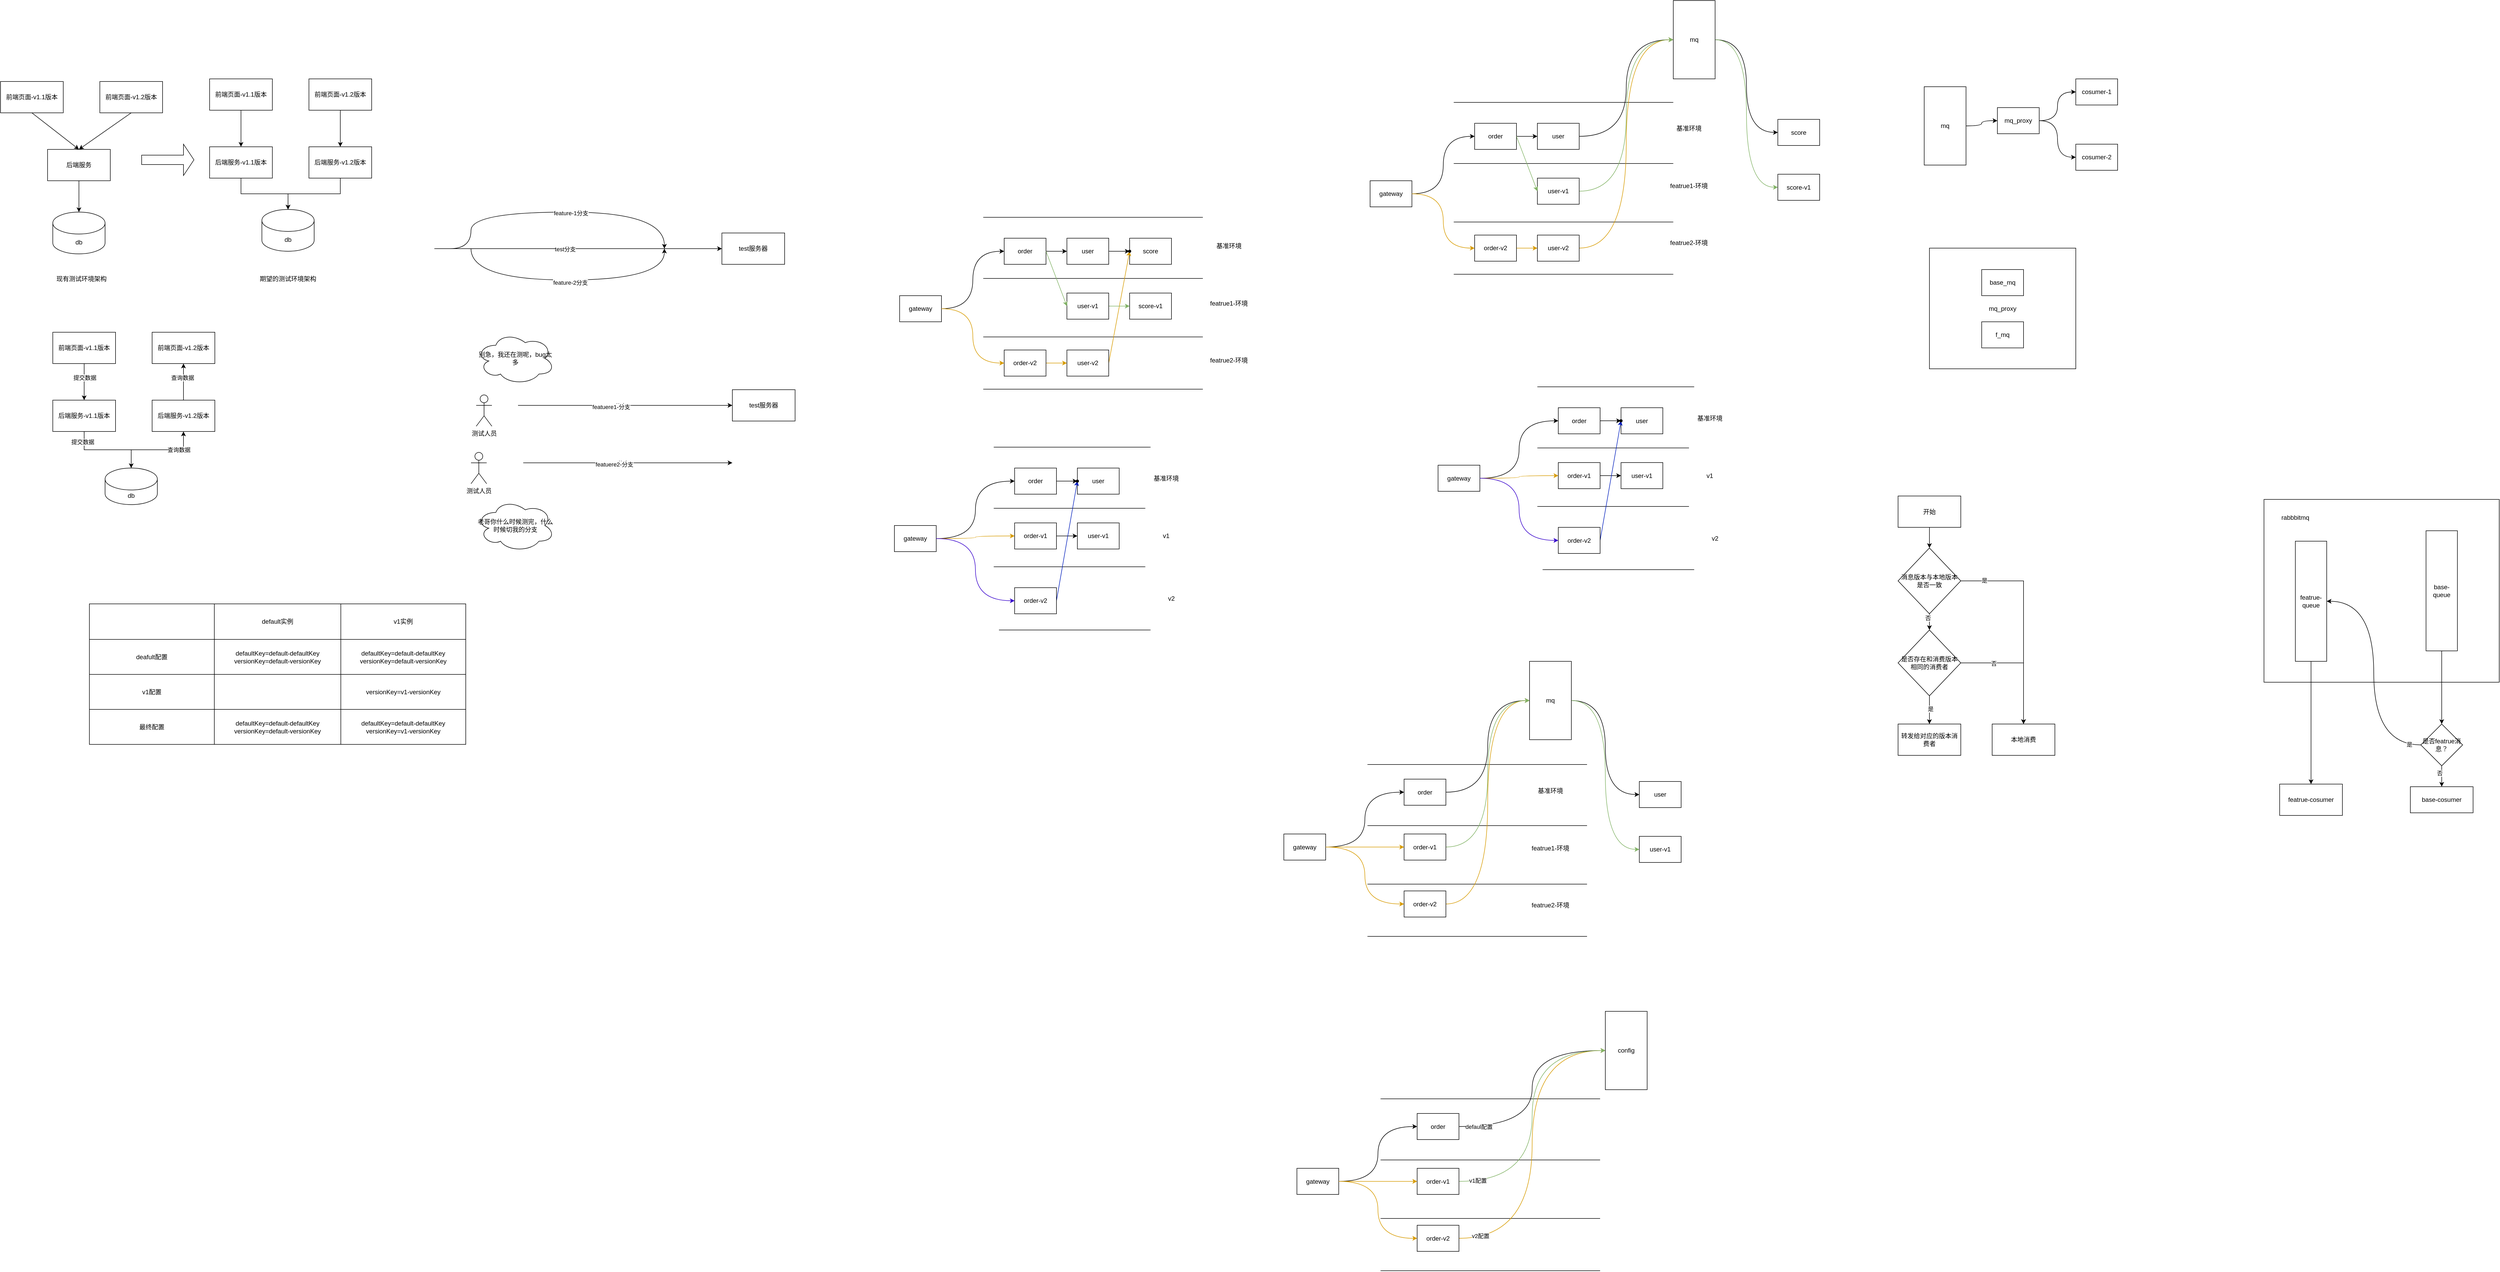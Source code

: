 <mxfile version="15.0.2" type="github">
  <diagram id="LVl2kgTNP0I5IWYGeISx" name="Page-1">
    <mxGraphModel dx="1298" dy="736" grid="1" gridSize="10" guides="1" tooltips="1" connect="1" arrows="1" fold="1" page="1" pageScale="1" pageWidth="827" pageHeight="1169" math="0" shadow="0">
      <root>
        <mxCell id="0" />
        <mxCell id="1" parent="0" />
        <mxCell id="xPOiUe0bKhu3VHsDtpT_-1" value="前端页面-v1.1版本" style="rounded=0;whiteSpace=wrap;html=1;" parent="1" vertex="1">
          <mxGeometry x="60" y="200" width="120" height="60" as="geometry" />
        </mxCell>
        <mxCell id="xPOiUe0bKhu3VHsDtpT_-2" value="前端页面-v1.2版本" style="rounded=0;whiteSpace=wrap;html=1;" parent="1" vertex="1">
          <mxGeometry x="250" y="200" width="120" height="60" as="geometry" />
        </mxCell>
        <mxCell id="xPOiUe0bKhu3VHsDtpT_-7" value="" style="edgeStyle=orthogonalEdgeStyle;rounded=0;orthogonalLoop=1;jettySize=auto;html=1;" parent="1" source="xPOiUe0bKhu3VHsDtpT_-3" target="xPOiUe0bKhu3VHsDtpT_-4" edge="1">
          <mxGeometry relative="1" as="geometry" />
        </mxCell>
        <mxCell id="xPOiUe0bKhu3VHsDtpT_-3" value="后端服务" style="rounded=0;whiteSpace=wrap;html=1;" parent="1" vertex="1">
          <mxGeometry x="150" y="330" width="120" height="60" as="geometry" />
        </mxCell>
        <mxCell id="xPOiUe0bKhu3VHsDtpT_-4" value="db" style="shape=cylinder3;whiteSpace=wrap;html=1;boundedLbl=1;backgroundOutline=1;size=21;" parent="1" vertex="1">
          <mxGeometry x="160" y="450" width="100" height="80" as="geometry" />
        </mxCell>
        <mxCell id="xPOiUe0bKhu3VHsDtpT_-5" value="" style="endArrow=classic;html=1;exitX=0.5;exitY=1;exitDx=0;exitDy=0;entryX=0.5;entryY=0;entryDx=0;entryDy=0;" parent="1" source="xPOiUe0bKhu3VHsDtpT_-1" target="xPOiUe0bKhu3VHsDtpT_-3" edge="1">
          <mxGeometry width="50" height="50" relative="1" as="geometry">
            <mxPoint x="30" y="420" as="sourcePoint" />
            <mxPoint x="80" y="370" as="targetPoint" />
          </mxGeometry>
        </mxCell>
        <mxCell id="xPOiUe0bKhu3VHsDtpT_-6" value="" style="endArrow=classic;html=1;exitX=0.5;exitY=1;exitDx=0;exitDy=0;entryX=0.5;entryY=0;entryDx=0;entryDy=0;" parent="1" source="xPOiUe0bKhu3VHsDtpT_-2" target="xPOiUe0bKhu3VHsDtpT_-3" edge="1">
          <mxGeometry width="50" height="50" relative="1" as="geometry">
            <mxPoint x="130" y="270" as="sourcePoint" />
            <mxPoint x="250" y="330" as="targetPoint" />
          </mxGeometry>
        </mxCell>
        <mxCell id="xPOiUe0bKhu3VHsDtpT_-8" value="前端页面-v1.1版本" style="rounded=0;whiteSpace=wrap;html=1;" parent="1" vertex="1">
          <mxGeometry x="460" y="195" width="120" height="60" as="geometry" />
        </mxCell>
        <mxCell id="xPOiUe0bKhu3VHsDtpT_-17" value="" style="edgeStyle=orthogonalEdgeStyle;rounded=0;orthogonalLoop=1;jettySize=auto;html=1;" parent="1" source="xPOiUe0bKhu3VHsDtpT_-9" target="xPOiUe0bKhu3VHsDtpT_-16" edge="1">
          <mxGeometry relative="1" as="geometry" />
        </mxCell>
        <mxCell id="xPOiUe0bKhu3VHsDtpT_-9" value="前端页面-v1.2版本" style="rounded=0;whiteSpace=wrap;html=1;" parent="1" vertex="1">
          <mxGeometry x="650" y="195" width="120" height="60" as="geometry" />
        </mxCell>
        <mxCell id="xPOiUe0bKhu3VHsDtpT_-10" value="" style="edgeStyle=orthogonalEdgeStyle;rounded=0;orthogonalLoop=1;jettySize=auto;html=1;" parent="1" source="xPOiUe0bKhu3VHsDtpT_-11" target="xPOiUe0bKhu3VHsDtpT_-12" edge="1">
          <mxGeometry relative="1" as="geometry" />
        </mxCell>
        <mxCell id="xPOiUe0bKhu3VHsDtpT_-11" value="后端服务-v1.1版本" style="rounded=0;whiteSpace=wrap;html=1;" parent="1" vertex="1">
          <mxGeometry x="460" y="325" width="120" height="60" as="geometry" />
        </mxCell>
        <mxCell id="xPOiUe0bKhu3VHsDtpT_-12" value="db" style="shape=cylinder3;whiteSpace=wrap;html=1;boundedLbl=1;backgroundOutline=1;size=21;" parent="1" vertex="1">
          <mxGeometry x="560" y="445" width="100" height="80" as="geometry" />
        </mxCell>
        <mxCell id="xPOiUe0bKhu3VHsDtpT_-13" value="" style="endArrow=classic;html=1;exitX=0.5;exitY=1;exitDx=0;exitDy=0;entryX=0.5;entryY=0;entryDx=0;entryDy=0;" parent="1" source="xPOiUe0bKhu3VHsDtpT_-8" target="xPOiUe0bKhu3VHsDtpT_-11" edge="1">
          <mxGeometry width="50" height="50" relative="1" as="geometry">
            <mxPoint x="430" y="415" as="sourcePoint" />
            <mxPoint x="480" y="365" as="targetPoint" />
          </mxGeometry>
        </mxCell>
        <mxCell id="xPOiUe0bKhu3VHsDtpT_-15" value="" style="shape=singleArrow;whiteSpace=wrap;html=1;" parent="1" vertex="1">
          <mxGeometry x="330" y="320" width="100" height="60" as="geometry" />
        </mxCell>
        <mxCell id="xPOiUe0bKhu3VHsDtpT_-18" style="edgeStyle=orthogonalEdgeStyle;rounded=0;orthogonalLoop=1;jettySize=auto;html=1;" parent="1" source="xPOiUe0bKhu3VHsDtpT_-16" target="xPOiUe0bKhu3VHsDtpT_-12" edge="1">
          <mxGeometry relative="1" as="geometry" />
        </mxCell>
        <mxCell id="xPOiUe0bKhu3VHsDtpT_-16" value="后端服务-v1.2版本" style="rounded=0;whiteSpace=wrap;html=1;" parent="1" vertex="1">
          <mxGeometry x="650" y="325" width="120" height="60" as="geometry" />
        </mxCell>
        <mxCell id="xPOiUe0bKhu3VHsDtpT_-19" value="前端页面-v1.1版本" style="rounded=0;whiteSpace=wrap;html=1;" parent="1" vertex="1">
          <mxGeometry x="160" y="680" width="120" height="60" as="geometry" />
        </mxCell>
        <mxCell id="xPOiUe0bKhu3VHsDtpT_-21" value="前端页面-v1.2版本" style="rounded=0;whiteSpace=wrap;html=1;" parent="1" vertex="1">
          <mxGeometry x="350" y="680" width="120" height="60" as="geometry" />
        </mxCell>
        <mxCell id="xPOiUe0bKhu3VHsDtpT_-22" value="" style="edgeStyle=orthogonalEdgeStyle;rounded=0;orthogonalLoop=1;jettySize=auto;html=1;" parent="1" source="xPOiUe0bKhu3VHsDtpT_-23" target="xPOiUe0bKhu3VHsDtpT_-24" edge="1">
          <mxGeometry relative="1" as="geometry" />
        </mxCell>
        <mxCell id="xPOiUe0bKhu3VHsDtpT_-32" value="提交数据" style="edgeLabel;html=1;align=center;verticalAlign=middle;resizable=0;points=[];" parent="xPOiUe0bKhu3VHsDtpT_-22" vertex="1" connectable="0">
          <mxGeometry x="-0.75" y="-3" relative="1" as="geometry">
            <mxPoint as="offset" />
          </mxGeometry>
        </mxCell>
        <mxCell id="xPOiUe0bKhu3VHsDtpT_-23" value="后端服务-v1.1版本" style="rounded=0;whiteSpace=wrap;html=1;" parent="1" vertex="1">
          <mxGeometry x="160" y="810" width="120" height="60" as="geometry" />
        </mxCell>
        <mxCell id="xPOiUe0bKhu3VHsDtpT_-24" value="db" style="shape=cylinder3;whiteSpace=wrap;html=1;boundedLbl=1;backgroundOutline=1;size=21;" parent="1" vertex="1">
          <mxGeometry x="260" y="940" width="100" height="70" as="geometry" />
        </mxCell>
        <mxCell id="xPOiUe0bKhu3VHsDtpT_-25" value="" style="endArrow=classic;html=1;exitX=0.5;exitY=1;exitDx=0;exitDy=0;entryX=0.5;entryY=0;entryDx=0;entryDy=0;" parent="1" source="xPOiUe0bKhu3VHsDtpT_-19" target="xPOiUe0bKhu3VHsDtpT_-23" edge="1">
          <mxGeometry width="50" height="50" relative="1" as="geometry">
            <mxPoint x="130" y="900" as="sourcePoint" />
            <mxPoint x="180" y="850" as="targetPoint" />
          </mxGeometry>
        </mxCell>
        <mxCell id="xPOiUe0bKhu3VHsDtpT_-28" value="提交数据" style="edgeLabel;html=1;align=center;verticalAlign=middle;resizable=0;points=[];" parent="xPOiUe0bKhu3VHsDtpT_-25" vertex="1" connectable="0">
          <mxGeometry x="-0.229" y="1" relative="1" as="geometry">
            <mxPoint as="offset" />
          </mxGeometry>
        </mxCell>
        <mxCell id="xPOiUe0bKhu3VHsDtpT_-34" value="" style="edgeStyle=orthogonalEdgeStyle;rounded=0;orthogonalLoop=1;jettySize=auto;html=1;" parent="1" source="xPOiUe0bKhu3VHsDtpT_-27" target="xPOiUe0bKhu3VHsDtpT_-21" edge="1">
          <mxGeometry relative="1" as="geometry" />
        </mxCell>
        <mxCell id="xPOiUe0bKhu3VHsDtpT_-35" value="查询数据" style="edgeLabel;html=1;align=center;verticalAlign=middle;resizable=0;points=[];" parent="xPOiUe0bKhu3VHsDtpT_-34" vertex="1" connectable="0">
          <mxGeometry x="0.229" y="2" relative="1" as="geometry">
            <mxPoint as="offset" />
          </mxGeometry>
        </mxCell>
        <mxCell id="xPOiUe0bKhu3VHsDtpT_-27" value="后端服务-v1.2版本" style="rounded=0;whiteSpace=wrap;html=1;" parent="1" vertex="1">
          <mxGeometry x="350" y="810" width="120" height="60" as="geometry" />
        </mxCell>
        <mxCell id="xPOiUe0bKhu3VHsDtpT_-31" value="" style="edgeStyle=orthogonalEdgeStyle;rounded=0;orthogonalLoop=1;jettySize=auto;html=1;entryX=0.5;entryY=1;entryDx=0;entryDy=0;exitX=0.5;exitY=0;exitDx=0;exitDy=0;exitPerimeter=0;" parent="1" source="xPOiUe0bKhu3VHsDtpT_-24" target="xPOiUe0bKhu3VHsDtpT_-27" edge="1">
          <mxGeometry relative="1" as="geometry">
            <mxPoint x="230" y="880" as="sourcePoint" />
            <mxPoint x="320" y="950" as="targetPoint" />
          </mxGeometry>
        </mxCell>
        <mxCell id="xPOiUe0bKhu3VHsDtpT_-33" value="查询数据" style="edgeLabel;html=1;align=center;verticalAlign=middle;resizable=0;points=[];" parent="xPOiUe0bKhu3VHsDtpT_-31" vertex="1" connectable="0">
          <mxGeometry x="0.482" relative="1" as="geometry">
            <mxPoint as="offset" />
          </mxGeometry>
        </mxCell>
        <mxCell id="xPOiUe0bKhu3VHsDtpT_-36" value="现有测试环境架构" style="text;html=1;strokeColor=none;fillColor=none;align=center;verticalAlign=middle;whiteSpace=wrap;rounded=0;" parent="1" vertex="1">
          <mxGeometry x="150" y="560" width="130" height="35" as="geometry" />
        </mxCell>
        <mxCell id="xPOiUe0bKhu3VHsDtpT_-37" value="期望的测试环境架构" style="text;html=1;strokeColor=none;fillColor=none;align=center;verticalAlign=middle;whiteSpace=wrap;rounded=0;" parent="1" vertex="1">
          <mxGeometry x="545" y="560" width="130" height="35" as="geometry" />
        </mxCell>
        <mxCell id="xPOiUe0bKhu3VHsDtpT_-38" value="test服务器" style="rounded=0;whiteSpace=wrap;html=1;" parent="1" vertex="1">
          <mxGeometry x="1440" y="490" width="120" height="60" as="geometry" />
        </mxCell>
        <mxCell id="xPOiUe0bKhu3VHsDtpT_-39" value="" style="endArrow=classic;html=1;" parent="1" edge="1">
          <mxGeometry width="50" height="50" relative="1" as="geometry">
            <mxPoint x="890" y="520" as="sourcePoint" />
            <mxPoint x="1440" y="520" as="targetPoint" />
          </mxGeometry>
        </mxCell>
        <mxCell id="xPOiUe0bKhu3VHsDtpT_-40" value="test分支" style="edgeLabel;html=1;align=center;verticalAlign=middle;resizable=0;points=[];" parent="xPOiUe0bKhu3VHsDtpT_-39" vertex="1" connectable="0">
          <mxGeometry x="-0.091" y="-1" relative="1" as="geometry">
            <mxPoint as="offset" />
          </mxGeometry>
        </mxCell>
        <mxCell id="xPOiUe0bKhu3VHsDtpT_-44" value="" style="endArrow=classic;html=1;edgeStyle=orthogonalEdgeStyle;elbow=vertical;curved=1;" parent="1" edge="1">
          <mxGeometry width="50" height="50" relative="1" as="geometry">
            <mxPoint x="920" y="520" as="sourcePoint" />
            <mxPoint x="1330" y="520" as="targetPoint" />
            <Array as="points">
              <mxPoint x="960" y="520" />
              <mxPoint x="960" y="450" />
              <mxPoint x="1330" y="450" />
            </Array>
          </mxGeometry>
        </mxCell>
        <mxCell id="xPOiUe0bKhu3VHsDtpT_-50" value="feature-1分支" style="edgeLabel;html=1;align=center;verticalAlign=middle;resizable=0;points=[];" parent="xPOiUe0bKhu3VHsDtpT_-44" vertex="1" connectable="0">
          <mxGeometry x="-0.119" y="-1" relative="1" as="geometry">
            <mxPoint x="58" y="1" as="offset" />
          </mxGeometry>
        </mxCell>
        <mxCell id="xPOiUe0bKhu3VHsDtpT_-54" value="" style="endArrow=classic;html=1;edgeStyle=orthogonalEdgeStyle;elbow=vertical;curved=1;" parent="1" edge="1">
          <mxGeometry width="50" height="50" relative="1" as="geometry">
            <mxPoint x="960" y="520" as="sourcePoint" />
            <mxPoint x="1330" y="520" as="targetPoint" />
            <Array as="points">
              <mxPoint x="960" y="580" />
              <mxPoint x="1330" y="580" />
            </Array>
          </mxGeometry>
        </mxCell>
        <mxCell id="xPOiUe0bKhu3VHsDtpT_-55" value="feature-2分支" style="edgeLabel;html=1;align=center;verticalAlign=middle;resizable=0;points=[];" parent="xPOiUe0bKhu3VHsDtpT_-54" vertex="1" connectable="0">
          <mxGeometry x="-0.119" y="-1" relative="1" as="geometry">
            <mxPoint x="34" y="4" as="offset" />
          </mxGeometry>
        </mxCell>
        <mxCell id="xPOiUe0bKhu3VHsDtpT_-56" value="" style="endArrow=classic;html=1;" parent="1" edge="1">
          <mxGeometry width="50" height="50" relative="1" as="geometry">
            <mxPoint x="1050" y="820" as="sourcePoint" />
            <mxPoint x="1460" y="820" as="targetPoint" />
          </mxGeometry>
        </mxCell>
        <mxCell id="xPOiUe0bKhu3VHsDtpT_-57" value="test分支" style="edgeLabel;html=1;align=center;verticalAlign=middle;resizable=0;points=[];" parent="xPOiUe0bKhu3VHsDtpT_-56" vertex="1" connectable="0">
          <mxGeometry x="-0.091" y="-1" relative="1" as="geometry">
            <mxPoint as="offset" />
          </mxGeometry>
        </mxCell>
        <mxCell id="xPOiUe0bKhu3VHsDtpT_-58" value="featuere1-分支" style="edgeLabel;html=1;align=center;verticalAlign=middle;resizable=0;points=[];" parent="xPOiUe0bKhu3VHsDtpT_-56" vertex="1" connectable="0">
          <mxGeometry x="-0.131" y="-3" relative="1" as="geometry">
            <mxPoint as="offset" />
          </mxGeometry>
        </mxCell>
        <mxCell id="xPOiUe0bKhu3VHsDtpT_-59" value="" style="endArrow=classic;html=1;" parent="1" edge="1">
          <mxGeometry width="50" height="50" relative="1" as="geometry">
            <mxPoint x="1060" y="930" as="sourcePoint" />
            <mxPoint x="1460" y="930" as="targetPoint" />
          </mxGeometry>
        </mxCell>
        <mxCell id="xPOiUe0bKhu3VHsDtpT_-60" value="test分支" style="edgeLabel;html=1;align=center;verticalAlign=middle;resizable=0;points=[];" parent="xPOiUe0bKhu3VHsDtpT_-59" vertex="1" connectable="0">
          <mxGeometry x="-0.091" y="-1" relative="1" as="geometry">
            <mxPoint as="offset" />
          </mxGeometry>
        </mxCell>
        <mxCell id="xPOiUe0bKhu3VHsDtpT_-61" value="featuere2-分支" style="edgeLabel;html=1;align=center;verticalAlign=middle;resizable=0;points=[];" parent="xPOiUe0bKhu3VHsDtpT_-59" vertex="1" connectable="0">
          <mxGeometry x="-0.131" y="-3" relative="1" as="geometry">
            <mxPoint as="offset" />
          </mxGeometry>
        </mxCell>
        <mxCell id="xPOiUe0bKhu3VHsDtpT_-62" value="test服务器" style="rounded=0;whiteSpace=wrap;html=1;" parent="1" vertex="1">
          <mxGeometry x="1460" y="790" width="120" height="60" as="geometry" />
        </mxCell>
        <mxCell id="xPOiUe0bKhu3VHsDtpT_-63" value="测试人员" style="shape=umlActor;verticalLabelPosition=bottom;verticalAlign=top;html=1;outlineConnect=0;" parent="1" vertex="1">
          <mxGeometry x="960" y="910" width="30" height="60" as="geometry" />
        </mxCell>
        <mxCell id="xPOiUe0bKhu3VHsDtpT_-64" value="测试人员" style="shape=umlActor;verticalLabelPosition=bottom;verticalAlign=top;html=1;outlineConnect=0;" parent="1" vertex="1">
          <mxGeometry x="970" y="800" width="30" height="60" as="geometry" />
        </mxCell>
        <mxCell id="xPOiUe0bKhu3VHsDtpT_-67" value="老哥你什么时候测完，什么时候切我的分支" style="ellipse;shape=cloud;whiteSpace=wrap;html=1;" parent="1" vertex="1">
          <mxGeometry x="970" y="1000" width="150" height="100" as="geometry" />
        </mxCell>
        <mxCell id="xPOiUe0bKhu3VHsDtpT_-70" value="别急，我还在测呢，bug太多" style="ellipse;shape=cloud;whiteSpace=wrap;html=1;" parent="1" vertex="1">
          <mxGeometry x="970" y="680" width="150" height="100" as="geometry" />
        </mxCell>
        <mxCell id="xPOiUe0bKhu3VHsDtpT_-97" value="" style="edgeStyle=none;rounded=0;orthogonalLoop=1;jettySize=auto;html=1;" parent="1" source="xPOiUe0bKhu3VHsDtpT_-74" target="xPOiUe0bKhu3VHsDtpT_-84" edge="1">
          <mxGeometry relative="1" as="geometry" />
        </mxCell>
        <mxCell id="xPOiUe0bKhu3VHsDtpT_-74" value="order" style="rounded=0;whiteSpace=wrap;html=1;" parent="1" vertex="1">
          <mxGeometry x="1980" y="500" width="80" height="50" as="geometry" />
        </mxCell>
        <mxCell id="xPOiUe0bKhu3VHsDtpT_-75" value="" style="endArrow=none;html=1;" parent="1" edge="1">
          <mxGeometry width="50" height="50" relative="1" as="geometry">
            <mxPoint x="1940" y="460" as="sourcePoint" />
            <mxPoint x="2360" y="460" as="targetPoint" />
          </mxGeometry>
        </mxCell>
        <mxCell id="xPOiUe0bKhu3VHsDtpT_-76" value="" style="endArrow=none;html=1;" parent="1" edge="1">
          <mxGeometry width="50" height="50" relative="1" as="geometry">
            <mxPoint x="1940" y="577" as="sourcePoint" />
            <mxPoint x="2360" y="577" as="targetPoint" />
          </mxGeometry>
        </mxCell>
        <mxCell id="xPOiUe0bKhu3VHsDtpT_-77" value="" style="endArrow=none;html=1;" parent="1" edge="1">
          <mxGeometry width="50" height="50" relative="1" as="geometry">
            <mxPoint x="1940" y="689" as="sourcePoint" />
            <mxPoint x="2360" y="689" as="targetPoint" />
          </mxGeometry>
        </mxCell>
        <mxCell id="xPOiUe0bKhu3VHsDtpT_-78" value="基准环境" style="text;html=1;strokeColor=none;fillColor=none;align=center;verticalAlign=middle;whiteSpace=wrap;rounded=0;" parent="1" vertex="1">
          <mxGeometry x="2370" y="505" width="80" height="20" as="geometry" />
        </mxCell>
        <mxCell id="xPOiUe0bKhu3VHsDtpT_-79" value="featrue1-环境" style="text;html=1;strokeColor=none;fillColor=none;align=center;verticalAlign=middle;whiteSpace=wrap;rounded=0;" parent="1" vertex="1">
          <mxGeometry x="2370" y="615" width="80" height="20" as="geometry" />
        </mxCell>
        <mxCell id="xPOiUe0bKhu3VHsDtpT_-80" value="featrue2-环境" style="text;html=1;strokeColor=none;fillColor=none;align=center;verticalAlign=middle;whiteSpace=wrap;rounded=0;" parent="1" vertex="1">
          <mxGeometry x="2370" y="724" width="80" height="20" as="geometry" />
        </mxCell>
        <mxCell id="xPOiUe0bKhu3VHsDtpT_-81" value="" style="endArrow=none;html=1;" parent="1" edge="1">
          <mxGeometry width="50" height="50" relative="1" as="geometry">
            <mxPoint x="1940" y="789" as="sourcePoint" />
            <mxPoint x="2360" y="789" as="targetPoint" />
          </mxGeometry>
        </mxCell>
        <mxCell id="xPOiUe0bKhu3VHsDtpT_-98" value="" style="edgeStyle=none;rounded=0;orthogonalLoop=1;jettySize=auto;html=1;" parent="1" source="xPOiUe0bKhu3VHsDtpT_-84" target="xPOiUe0bKhu3VHsDtpT_-95" edge="1">
          <mxGeometry relative="1" as="geometry" />
        </mxCell>
        <mxCell id="xPOiUe0bKhu3VHsDtpT_-84" value="user" style="rounded=0;whiteSpace=wrap;html=1;" parent="1" vertex="1">
          <mxGeometry x="2100" y="500" width="80" height="50" as="geometry" />
        </mxCell>
        <mxCell id="xPOiUe0bKhu3VHsDtpT_-85" value="score" style="rounded=0;whiteSpace=wrap;html=1;" parent="1" vertex="1">
          <mxGeometry x="2220" y="500" width="80" height="50" as="geometry" />
        </mxCell>
        <mxCell id="xPOiUe0bKhu3VHsDtpT_-92" value="" style="edgeStyle=orthogonalEdgeStyle;curved=1;rounded=0;orthogonalLoop=1;jettySize=auto;html=1;entryX=0;entryY=0.5;entryDx=0;entryDy=0;" parent="1" source="xPOiUe0bKhu3VHsDtpT_-86" target="xPOiUe0bKhu3VHsDtpT_-74" edge="1">
          <mxGeometry relative="1" as="geometry">
            <mxPoint x="1940" y="635" as="targetPoint" />
          </mxGeometry>
        </mxCell>
        <mxCell id="xPOiUe0bKhu3VHsDtpT_-86" value="gateway" style="rounded=0;whiteSpace=wrap;html=1;" parent="1" vertex="1">
          <mxGeometry x="1780" y="610" width="80" height="50" as="geometry" />
        </mxCell>
        <mxCell id="xPOiUe0bKhu3VHsDtpT_-94" value="" style="edgeStyle=orthogonalEdgeStyle;curved=1;rounded=0;orthogonalLoop=1;jettySize=auto;html=1;fillColor=#ffe6cc;strokeColor=#d79b00;" parent="1" source="xPOiUe0bKhu3VHsDtpT_-87" target="xPOiUe0bKhu3VHsDtpT_-88" edge="1">
          <mxGeometry relative="1" as="geometry" />
        </mxCell>
        <mxCell id="xPOiUe0bKhu3VHsDtpT_-87" value="order-v2" style="rounded=0;whiteSpace=wrap;html=1;" parent="1" vertex="1">
          <mxGeometry x="1980" y="714" width="80" height="50" as="geometry" />
        </mxCell>
        <mxCell id="xPOiUe0bKhu3VHsDtpT_-96" value="" style="rounded=0;orthogonalLoop=1;jettySize=auto;html=1;exitX=1;exitY=0.5;exitDx=0;exitDy=0;fillColor=#ffe6cc;strokeColor=#d79b00;" parent="1" source="xPOiUe0bKhu3VHsDtpT_-88" target="xPOiUe0bKhu3VHsDtpT_-95" edge="1">
          <mxGeometry relative="1" as="geometry" />
        </mxCell>
        <mxCell id="xPOiUe0bKhu3VHsDtpT_-88" value="user-v2" style="rounded=0;whiteSpace=wrap;html=1;" parent="1" vertex="1">
          <mxGeometry x="2100" y="714" width="80" height="50" as="geometry" />
        </mxCell>
        <mxCell id="xPOiUe0bKhu3VHsDtpT_-100" value="" style="edgeStyle=none;rounded=0;orthogonalLoop=1;jettySize=auto;html=1;fillColor=#d5e8d4;strokeColor=#82b366;" parent="1" source="xPOiUe0bKhu3VHsDtpT_-89" target="xPOiUe0bKhu3VHsDtpT_-90" edge="1">
          <mxGeometry relative="1" as="geometry" />
        </mxCell>
        <mxCell id="xPOiUe0bKhu3VHsDtpT_-89" value="user-v1" style="rounded=0;whiteSpace=wrap;html=1;" parent="1" vertex="1">
          <mxGeometry x="2100" y="605" width="80" height="50" as="geometry" />
        </mxCell>
        <mxCell id="xPOiUe0bKhu3VHsDtpT_-90" value="score-v1" style="rounded=0;whiteSpace=wrap;html=1;" parent="1" vertex="1">
          <mxGeometry x="2220" y="605" width="80" height="50" as="geometry" />
        </mxCell>
        <mxCell id="xPOiUe0bKhu3VHsDtpT_-93" value="" style="edgeStyle=orthogonalEdgeStyle;curved=1;rounded=0;orthogonalLoop=1;jettySize=auto;html=1;entryX=0;entryY=0.5;entryDx=0;entryDy=0;exitX=1;exitY=0.5;exitDx=0;exitDy=0;fillColor=#ffe6cc;strokeColor=#d79b00;" parent="1" source="xPOiUe0bKhu3VHsDtpT_-86" target="xPOiUe0bKhu3VHsDtpT_-87" edge="1">
          <mxGeometry relative="1" as="geometry">
            <mxPoint x="1870" y="645" as="sourcePoint" />
            <mxPoint x="1990" y="535" as="targetPoint" />
          </mxGeometry>
        </mxCell>
        <mxCell id="xPOiUe0bKhu3VHsDtpT_-95" value="" style="shape=waypoint;size=6;pointerEvents=1;points=[];fillColor=#ffffff;resizable=0;rotatable=0;perimeter=centerPerimeter;snapToPoint=1;rounded=0;" parent="1" vertex="1">
          <mxGeometry x="2200" y="505" width="40" height="40" as="geometry" />
        </mxCell>
        <mxCell id="xPOiUe0bKhu3VHsDtpT_-99" value="" style="edgeStyle=none;rounded=0;orthogonalLoop=1;jettySize=auto;html=1;entryX=0;entryY=0.5;entryDx=0;entryDy=0;exitX=1;exitY=0.5;exitDx=0;exitDy=0;fillColor=#d5e8d4;strokeColor=#82b366;" parent="1" source="xPOiUe0bKhu3VHsDtpT_-74" target="xPOiUe0bKhu3VHsDtpT_-89" edge="1">
          <mxGeometry relative="1" as="geometry">
            <mxPoint x="2050" y="620" as="sourcePoint" />
            <mxPoint x="2110" y="535" as="targetPoint" />
          </mxGeometry>
        </mxCell>
        <mxCell id="xPOiUe0bKhu3VHsDtpT_-101" value="" style="edgeStyle=none;rounded=0;orthogonalLoop=1;jettySize=auto;html=1;" parent="1" source="xPOiUe0bKhu3VHsDtpT_-102" target="xPOiUe0bKhu3VHsDtpT_-111" edge="1">
          <mxGeometry relative="1" as="geometry" />
        </mxCell>
        <mxCell id="xPOiUe0bKhu3VHsDtpT_-102" value="order" style="rounded=0;whiteSpace=wrap;html=1;" parent="1" vertex="1">
          <mxGeometry x="2000" y="940" width="80" height="50" as="geometry" />
        </mxCell>
        <mxCell id="xPOiUe0bKhu3VHsDtpT_-103" value="" style="endArrow=none;html=1;" parent="1" edge="1">
          <mxGeometry width="50" height="50" relative="1" as="geometry">
            <mxPoint x="1960" y="900" as="sourcePoint" />
            <mxPoint x="2260" y="900" as="targetPoint" />
          </mxGeometry>
        </mxCell>
        <mxCell id="xPOiUe0bKhu3VHsDtpT_-104" value="" style="endArrow=none;html=1;" parent="1" edge="1">
          <mxGeometry width="50" height="50" relative="1" as="geometry">
            <mxPoint x="1960" y="1017" as="sourcePoint" />
            <mxPoint x="2250" y="1017" as="targetPoint" />
          </mxGeometry>
        </mxCell>
        <mxCell id="xPOiUe0bKhu3VHsDtpT_-105" value="" style="endArrow=none;html=1;" parent="1" edge="1">
          <mxGeometry width="50" height="50" relative="1" as="geometry">
            <mxPoint x="1960" y="1129" as="sourcePoint" />
            <mxPoint x="2250" y="1129" as="targetPoint" />
          </mxGeometry>
        </mxCell>
        <mxCell id="xPOiUe0bKhu3VHsDtpT_-106" value="基准环境" style="text;html=1;strokeColor=none;fillColor=none;align=center;verticalAlign=middle;whiteSpace=wrap;rounded=0;" parent="1" vertex="1">
          <mxGeometry x="2250" y="950" width="80" height="20" as="geometry" />
        </mxCell>
        <mxCell id="xPOiUe0bKhu3VHsDtpT_-107" value="v1" style="text;html=1;strokeColor=none;fillColor=none;align=center;verticalAlign=middle;whiteSpace=wrap;rounded=0;" parent="1" vertex="1">
          <mxGeometry x="2250" y="1060" width="80" height="20" as="geometry" />
        </mxCell>
        <mxCell id="xPOiUe0bKhu3VHsDtpT_-111" value="user" style="rounded=0;whiteSpace=wrap;html=1;" parent="1" vertex="1">
          <mxGeometry x="2120" y="940" width="80" height="50" as="geometry" />
        </mxCell>
        <mxCell id="xPOiUe0bKhu3VHsDtpT_-113" value="" style="edgeStyle=orthogonalEdgeStyle;curved=1;rounded=0;orthogonalLoop=1;jettySize=auto;html=1;entryX=0;entryY=0.5;entryDx=0;entryDy=0;" parent="1" source="xPOiUe0bKhu3VHsDtpT_-114" target="xPOiUe0bKhu3VHsDtpT_-102" edge="1">
          <mxGeometry relative="1" as="geometry">
            <mxPoint x="1960" y="1075" as="targetPoint" />
          </mxGeometry>
        </mxCell>
        <mxCell id="xPOiUe0bKhu3VHsDtpT_-114" value="gateway" style="rounded=0;whiteSpace=wrap;html=1;" parent="1" vertex="1">
          <mxGeometry x="1770" y="1050" width="80" height="50" as="geometry" />
        </mxCell>
        <mxCell id="xPOiUe0bKhu3VHsDtpT_-120" value="user-v1" style="rounded=0;whiteSpace=wrap;html=1;" parent="1" vertex="1">
          <mxGeometry x="2120" y="1045" width="80" height="50" as="geometry" />
        </mxCell>
        <mxCell id="xPOiUe0bKhu3VHsDtpT_-122" value="" style="edgeStyle=orthogonalEdgeStyle;curved=1;rounded=0;orthogonalLoop=1;jettySize=auto;html=1;entryX=0;entryY=0.5;entryDx=0;entryDy=0;exitX=1;exitY=0.5;exitDx=0;exitDy=0;fillColor=#ffe6cc;strokeColor=#d79b00;" parent="1" source="xPOiUe0bKhu3VHsDtpT_-114" target="xPOiUe0bKhu3VHsDtpT_-125" edge="1">
          <mxGeometry relative="1" as="geometry">
            <mxPoint x="1890" y="1085" as="sourcePoint" />
            <mxPoint x="2000" y="1179" as="targetPoint" />
          </mxGeometry>
        </mxCell>
        <mxCell id="xPOiUe0bKhu3VHsDtpT_-126" value="" style="edgeStyle=none;rounded=0;orthogonalLoop=1;jettySize=auto;html=1;" parent="1" source="xPOiUe0bKhu3VHsDtpT_-125" target="xPOiUe0bKhu3VHsDtpT_-120" edge="1">
          <mxGeometry relative="1" as="geometry" />
        </mxCell>
        <mxCell id="xPOiUe0bKhu3VHsDtpT_-125" value="order-v1" style="rounded=0;whiteSpace=wrap;html=1;" parent="1" vertex="1">
          <mxGeometry x="2000" y="1045" width="80" height="50" as="geometry" />
        </mxCell>
        <mxCell id="xPOiUe0bKhu3VHsDtpT_-127" value="" style="endArrow=none;html=1;" parent="1" edge="1">
          <mxGeometry width="50" height="50" relative="1" as="geometry">
            <mxPoint x="1970" y="1250" as="sourcePoint" />
            <mxPoint x="2260" y="1250" as="targetPoint" />
          </mxGeometry>
        </mxCell>
        <mxCell id="xPOiUe0bKhu3VHsDtpT_-131" value="" style="edgeStyle=none;rounded=0;orthogonalLoop=1;jettySize=auto;html=1;exitX=1;exitY=0.5;exitDx=0;exitDy=0;fillColor=#0050ef;strokeColor=#001DBC;" parent="1" source="xPOiUe0bKhu3VHsDtpT_-128" target="xPOiUe0bKhu3VHsDtpT_-130" edge="1">
          <mxGeometry relative="1" as="geometry" />
        </mxCell>
        <mxCell id="xPOiUe0bKhu3VHsDtpT_-128" value="order-v2" style="rounded=0;whiteSpace=wrap;html=1;" parent="1" vertex="1">
          <mxGeometry x="2000" y="1169" width="80" height="50" as="geometry" />
        </mxCell>
        <mxCell id="xPOiUe0bKhu3VHsDtpT_-129" value="" style="edgeStyle=orthogonalEdgeStyle;curved=1;rounded=0;orthogonalLoop=1;jettySize=auto;html=1;entryX=0;entryY=0.5;entryDx=0;entryDy=0;exitX=1;exitY=0.5;exitDx=0;exitDy=0;fillColor=#6a00ff;strokeColor=#3700CC;" parent="1" source="xPOiUe0bKhu3VHsDtpT_-114" target="xPOiUe0bKhu3VHsDtpT_-128" edge="1">
          <mxGeometry relative="1" as="geometry">
            <mxPoint x="1860" y="1085" as="sourcePoint" />
            <mxPoint x="2010" y="1080" as="targetPoint" />
          </mxGeometry>
        </mxCell>
        <mxCell id="xPOiUe0bKhu3VHsDtpT_-130" value="" style="shape=waypoint;size=6;pointerEvents=1;points=[];fillColor=#ffffff;resizable=0;rotatable=0;perimeter=centerPerimeter;snapToPoint=1;rounded=0;" parent="1" vertex="1">
          <mxGeometry x="2100" y="945" width="40" height="40" as="geometry" />
        </mxCell>
        <mxCell id="xPOiUe0bKhu3VHsDtpT_-132" value="v2" style="text;html=1;strokeColor=none;fillColor=none;align=center;verticalAlign=middle;whiteSpace=wrap;rounded=0;" parent="1" vertex="1">
          <mxGeometry x="2260" y="1180" width="80" height="20" as="geometry" />
        </mxCell>
        <mxCell id="xPOiUe0bKhu3VHsDtpT_-133" value="" style="edgeStyle=none;rounded=0;orthogonalLoop=1;jettySize=auto;html=1;" parent="1" source="xPOiUe0bKhu3VHsDtpT_-134" target="xPOiUe0bKhu3VHsDtpT_-140" edge="1">
          <mxGeometry relative="1" as="geometry" />
        </mxCell>
        <mxCell id="xPOiUe0bKhu3VHsDtpT_-134" value="order" style="rounded=0;whiteSpace=wrap;html=1;" parent="1" vertex="1">
          <mxGeometry x="3040" y="824.5" width="80" height="50" as="geometry" />
        </mxCell>
        <mxCell id="xPOiUe0bKhu3VHsDtpT_-135" value="" style="endArrow=none;html=1;" parent="1" edge="1">
          <mxGeometry width="50" height="50" relative="1" as="geometry">
            <mxPoint x="3000" y="784.5" as="sourcePoint" />
            <mxPoint x="3300" y="784.5" as="targetPoint" />
          </mxGeometry>
        </mxCell>
        <mxCell id="xPOiUe0bKhu3VHsDtpT_-136" value="" style="endArrow=none;html=1;" parent="1" edge="1">
          <mxGeometry width="50" height="50" relative="1" as="geometry">
            <mxPoint x="3000" y="901.5" as="sourcePoint" />
            <mxPoint x="3290" y="901.5" as="targetPoint" />
          </mxGeometry>
        </mxCell>
        <mxCell id="xPOiUe0bKhu3VHsDtpT_-137" value="" style="endArrow=none;html=1;" parent="1" edge="1">
          <mxGeometry width="50" height="50" relative="1" as="geometry">
            <mxPoint x="3000" y="1013.5" as="sourcePoint" />
            <mxPoint x="3290" y="1013.5" as="targetPoint" />
          </mxGeometry>
        </mxCell>
        <mxCell id="xPOiUe0bKhu3VHsDtpT_-138" value="基准环境" style="text;html=1;strokeColor=none;fillColor=none;align=center;verticalAlign=middle;whiteSpace=wrap;rounded=0;" parent="1" vertex="1">
          <mxGeometry x="3290" y="834.5" width="80" height="20" as="geometry" />
        </mxCell>
        <mxCell id="xPOiUe0bKhu3VHsDtpT_-139" value="v1" style="text;html=1;strokeColor=none;fillColor=none;align=center;verticalAlign=middle;whiteSpace=wrap;rounded=0;" parent="1" vertex="1">
          <mxGeometry x="3290" y="944.5" width="80" height="20" as="geometry" />
        </mxCell>
        <mxCell id="xPOiUe0bKhu3VHsDtpT_-140" value="user" style="rounded=0;whiteSpace=wrap;html=1;" parent="1" vertex="1">
          <mxGeometry x="3160" y="824.5" width="80" height="50" as="geometry" />
        </mxCell>
        <mxCell id="xPOiUe0bKhu3VHsDtpT_-141" value="" style="edgeStyle=orthogonalEdgeStyle;curved=1;rounded=0;orthogonalLoop=1;jettySize=auto;html=1;entryX=0;entryY=0.5;entryDx=0;entryDy=0;" parent="1" source="xPOiUe0bKhu3VHsDtpT_-142" target="xPOiUe0bKhu3VHsDtpT_-134" edge="1">
          <mxGeometry relative="1" as="geometry">
            <mxPoint x="3000" y="959.5" as="targetPoint" />
          </mxGeometry>
        </mxCell>
        <mxCell id="xPOiUe0bKhu3VHsDtpT_-142" value="gateway" style="rounded=0;whiteSpace=wrap;html=1;" parent="1" vertex="1">
          <mxGeometry x="2810" y="934.5" width="80" height="50" as="geometry" />
        </mxCell>
        <mxCell id="xPOiUe0bKhu3VHsDtpT_-143" value="user-v1" style="rounded=0;whiteSpace=wrap;html=1;" parent="1" vertex="1">
          <mxGeometry x="3160" y="929.5" width="80" height="50" as="geometry" />
        </mxCell>
        <mxCell id="xPOiUe0bKhu3VHsDtpT_-144" value="" style="edgeStyle=orthogonalEdgeStyle;curved=1;rounded=0;orthogonalLoop=1;jettySize=auto;html=1;entryX=0;entryY=0.5;entryDx=0;entryDy=0;exitX=1;exitY=0.5;exitDx=0;exitDy=0;fillColor=#ffe6cc;strokeColor=#d79b00;" parent="1" source="xPOiUe0bKhu3VHsDtpT_-142" target="xPOiUe0bKhu3VHsDtpT_-146" edge="1">
          <mxGeometry relative="1" as="geometry">
            <mxPoint x="2930" y="969.5" as="sourcePoint" />
            <mxPoint x="3040" y="1063.5" as="targetPoint" />
          </mxGeometry>
        </mxCell>
        <mxCell id="xPOiUe0bKhu3VHsDtpT_-145" value="" style="edgeStyle=none;rounded=0;orthogonalLoop=1;jettySize=auto;html=1;" parent="1" source="xPOiUe0bKhu3VHsDtpT_-146" target="xPOiUe0bKhu3VHsDtpT_-143" edge="1">
          <mxGeometry relative="1" as="geometry" />
        </mxCell>
        <mxCell id="xPOiUe0bKhu3VHsDtpT_-146" value="order-v1" style="rounded=0;whiteSpace=wrap;html=1;" parent="1" vertex="1">
          <mxGeometry x="3040" y="929.5" width="80" height="50" as="geometry" />
        </mxCell>
        <mxCell id="xPOiUe0bKhu3VHsDtpT_-147" value="" style="endArrow=none;html=1;" parent="1" edge="1">
          <mxGeometry width="50" height="50" relative="1" as="geometry">
            <mxPoint x="3010" y="1134.5" as="sourcePoint" />
            <mxPoint x="3300" y="1134.5" as="targetPoint" />
          </mxGeometry>
        </mxCell>
        <mxCell id="xPOiUe0bKhu3VHsDtpT_-148" value="" style="edgeStyle=none;rounded=0;orthogonalLoop=1;jettySize=auto;html=1;exitX=1;exitY=0.5;exitDx=0;exitDy=0;fillColor=#0050ef;strokeColor=#001DBC;" parent="1" source="xPOiUe0bKhu3VHsDtpT_-149" target="xPOiUe0bKhu3VHsDtpT_-151" edge="1">
          <mxGeometry relative="1" as="geometry" />
        </mxCell>
        <mxCell id="xPOiUe0bKhu3VHsDtpT_-149" value="order-v2" style="rounded=0;whiteSpace=wrap;html=1;" parent="1" vertex="1">
          <mxGeometry x="3040" y="1053.5" width="80" height="50" as="geometry" />
        </mxCell>
        <mxCell id="xPOiUe0bKhu3VHsDtpT_-150" value="" style="edgeStyle=orthogonalEdgeStyle;curved=1;rounded=0;orthogonalLoop=1;jettySize=auto;html=1;entryX=0;entryY=0.5;entryDx=0;entryDy=0;exitX=1;exitY=0.5;exitDx=0;exitDy=0;fillColor=#6a00ff;strokeColor=#3700CC;" parent="1" source="xPOiUe0bKhu3VHsDtpT_-142" target="xPOiUe0bKhu3VHsDtpT_-149" edge="1">
          <mxGeometry relative="1" as="geometry">
            <mxPoint x="2900" y="969.5" as="sourcePoint" />
            <mxPoint x="3050" y="964.5" as="targetPoint" />
          </mxGeometry>
        </mxCell>
        <mxCell id="xPOiUe0bKhu3VHsDtpT_-151" value="" style="shape=waypoint;size=6;pointerEvents=1;points=[];fillColor=#ffffff;resizable=0;rotatable=0;perimeter=centerPerimeter;snapToPoint=1;rounded=0;" parent="1" vertex="1">
          <mxGeometry x="3140" y="829.5" width="40" height="40" as="geometry" />
        </mxCell>
        <mxCell id="xPOiUe0bKhu3VHsDtpT_-152" value="v2" style="text;html=1;strokeColor=none;fillColor=none;align=center;verticalAlign=middle;whiteSpace=wrap;rounded=0;" parent="1" vertex="1">
          <mxGeometry x="3300" y="1064.5" width="80" height="20" as="geometry" />
        </mxCell>
        <mxCell id="Kb1diGEaQF50_Snwk8OM-1" value="" style="edgeStyle=none;rounded=0;orthogonalLoop=1;jettySize=auto;html=1;" parent="1" source="Kb1diGEaQF50_Snwk8OM-2" target="Kb1diGEaQF50_Snwk8OM-11" edge="1">
          <mxGeometry relative="1" as="geometry" />
        </mxCell>
        <mxCell id="Kb1diGEaQF50_Snwk8OM-2" value="order" style="rounded=0;whiteSpace=wrap;html=1;" parent="1" vertex="1">
          <mxGeometry x="2880" y="280" width="80" height="50" as="geometry" />
        </mxCell>
        <mxCell id="Kb1diGEaQF50_Snwk8OM-3" value="" style="endArrow=none;html=1;" parent="1" edge="1">
          <mxGeometry width="50" height="50" relative="1" as="geometry">
            <mxPoint x="2840" y="240" as="sourcePoint" />
            <mxPoint x="3260" y="240" as="targetPoint" />
          </mxGeometry>
        </mxCell>
        <mxCell id="Kb1diGEaQF50_Snwk8OM-4" value="" style="endArrow=none;html=1;" parent="1" edge="1">
          <mxGeometry width="50" height="50" relative="1" as="geometry">
            <mxPoint x="2840" y="357" as="sourcePoint" />
            <mxPoint x="3260" y="357" as="targetPoint" />
          </mxGeometry>
        </mxCell>
        <mxCell id="Kb1diGEaQF50_Snwk8OM-5" value="" style="endArrow=none;html=1;" parent="1" edge="1">
          <mxGeometry width="50" height="50" relative="1" as="geometry">
            <mxPoint x="2840" y="469" as="sourcePoint" />
            <mxPoint x="3260" y="469" as="targetPoint" />
          </mxGeometry>
        </mxCell>
        <mxCell id="Kb1diGEaQF50_Snwk8OM-6" value="基准环境" style="text;html=1;strokeColor=none;fillColor=none;align=center;verticalAlign=middle;whiteSpace=wrap;rounded=0;" parent="1" vertex="1">
          <mxGeometry x="3250" y="280" width="80" height="20" as="geometry" />
        </mxCell>
        <mxCell id="Kb1diGEaQF50_Snwk8OM-7" value="featrue1-环境" style="text;html=1;strokeColor=none;fillColor=none;align=center;verticalAlign=middle;whiteSpace=wrap;rounded=0;" parent="1" vertex="1">
          <mxGeometry x="3250" y="390" width="80" height="20" as="geometry" />
        </mxCell>
        <mxCell id="Kb1diGEaQF50_Snwk8OM-8" value="featrue2-环境" style="text;html=1;strokeColor=none;fillColor=none;align=center;verticalAlign=middle;whiteSpace=wrap;rounded=0;" parent="1" vertex="1">
          <mxGeometry x="3250" y="499" width="80" height="20" as="geometry" />
        </mxCell>
        <mxCell id="Kb1diGEaQF50_Snwk8OM-9" value="" style="endArrow=none;html=1;" parent="1" edge="1">
          <mxGeometry width="50" height="50" relative="1" as="geometry">
            <mxPoint x="2840" y="569" as="sourcePoint" />
            <mxPoint x="3260" y="569" as="targetPoint" />
          </mxGeometry>
        </mxCell>
        <mxCell id="Kb1diGEaQF50_Snwk8OM-26" style="edgeStyle=orthogonalEdgeStyle;rounded=0;orthogonalLoop=1;jettySize=auto;html=1;curved=1;entryX=0;entryY=0.5;entryDx=0;entryDy=0;" parent="1" source="Kb1diGEaQF50_Snwk8OM-11" target="Kb1diGEaQF50_Snwk8OM-25" edge="1">
          <mxGeometry relative="1" as="geometry" />
        </mxCell>
        <mxCell id="Kb1diGEaQF50_Snwk8OM-11" value="user" style="rounded=0;whiteSpace=wrap;html=1;" parent="1" vertex="1">
          <mxGeometry x="3000" y="280" width="80" height="50" as="geometry" />
        </mxCell>
        <mxCell id="Kb1diGEaQF50_Snwk8OM-12" value="score" style="rounded=0;whiteSpace=wrap;html=1;" parent="1" vertex="1">
          <mxGeometry x="3460" y="272.5" width="80" height="50" as="geometry" />
        </mxCell>
        <mxCell id="Kb1diGEaQF50_Snwk8OM-13" value="" style="edgeStyle=orthogonalEdgeStyle;curved=1;rounded=0;orthogonalLoop=1;jettySize=auto;html=1;entryX=0;entryY=0.5;entryDx=0;entryDy=0;" parent="1" source="Kb1diGEaQF50_Snwk8OM-14" target="Kb1diGEaQF50_Snwk8OM-2" edge="1">
          <mxGeometry relative="1" as="geometry">
            <mxPoint x="2840" y="415" as="targetPoint" />
          </mxGeometry>
        </mxCell>
        <mxCell id="Kb1diGEaQF50_Snwk8OM-14" value="gateway" style="rounded=0;whiteSpace=wrap;html=1;" parent="1" vertex="1">
          <mxGeometry x="2680" y="390" width="80" height="50" as="geometry" />
        </mxCell>
        <mxCell id="Kb1diGEaQF50_Snwk8OM-15" value="" style="edgeStyle=orthogonalEdgeStyle;curved=1;rounded=0;orthogonalLoop=1;jettySize=auto;html=1;fillColor=#ffe6cc;strokeColor=#d79b00;" parent="1" source="Kb1diGEaQF50_Snwk8OM-16" target="Kb1diGEaQF50_Snwk8OM-18" edge="1">
          <mxGeometry relative="1" as="geometry" />
        </mxCell>
        <mxCell id="Kb1diGEaQF50_Snwk8OM-16" value="order-v2" style="rounded=0;whiteSpace=wrap;html=1;" parent="1" vertex="1">
          <mxGeometry x="2880" y="494" width="80" height="50" as="geometry" />
        </mxCell>
        <mxCell id="Kb1diGEaQF50_Snwk8OM-28" style="edgeStyle=orthogonalEdgeStyle;curved=1;rounded=0;orthogonalLoop=1;jettySize=auto;html=1;entryX=0;entryY=0.5;entryDx=0;entryDy=0;fillColor=#ffe6cc;strokeColor=#d79b00;" parent="1" source="Kb1diGEaQF50_Snwk8OM-18" target="Kb1diGEaQF50_Snwk8OM-25" edge="1">
          <mxGeometry relative="1" as="geometry" />
        </mxCell>
        <mxCell id="Kb1diGEaQF50_Snwk8OM-18" value="user-v2" style="rounded=0;whiteSpace=wrap;html=1;" parent="1" vertex="1">
          <mxGeometry x="3000" y="494" width="80" height="50" as="geometry" />
        </mxCell>
        <mxCell id="Kb1diGEaQF50_Snwk8OM-27" style="edgeStyle=orthogonalEdgeStyle;curved=1;rounded=0;orthogonalLoop=1;jettySize=auto;html=1;entryX=0;entryY=0.5;entryDx=0;entryDy=0;fillColor=#d5e8d4;strokeColor=#82b366;" parent="1" source="Kb1diGEaQF50_Snwk8OM-20" target="Kb1diGEaQF50_Snwk8OM-25" edge="1">
          <mxGeometry relative="1" as="geometry" />
        </mxCell>
        <mxCell id="Kb1diGEaQF50_Snwk8OM-20" value="user-v1" style="rounded=0;whiteSpace=wrap;html=1;" parent="1" vertex="1">
          <mxGeometry x="3000" y="385" width="80" height="50" as="geometry" />
        </mxCell>
        <mxCell id="Kb1diGEaQF50_Snwk8OM-21" value="score-v1" style="rounded=0;whiteSpace=wrap;html=1;" parent="1" vertex="1">
          <mxGeometry x="3460" y="377.5" width="80" height="50" as="geometry" />
        </mxCell>
        <mxCell id="Kb1diGEaQF50_Snwk8OM-22" value="" style="edgeStyle=orthogonalEdgeStyle;curved=1;rounded=0;orthogonalLoop=1;jettySize=auto;html=1;entryX=0;entryY=0.5;entryDx=0;entryDy=0;exitX=1;exitY=0.5;exitDx=0;exitDy=0;fillColor=#ffe6cc;strokeColor=#d79b00;" parent="1" source="Kb1diGEaQF50_Snwk8OM-14" target="Kb1diGEaQF50_Snwk8OM-16" edge="1">
          <mxGeometry relative="1" as="geometry">
            <mxPoint x="2770" y="425" as="sourcePoint" />
            <mxPoint x="2890" y="315" as="targetPoint" />
          </mxGeometry>
        </mxCell>
        <mxCell id="Kb1diGEaQF50_Snwk8OM-24" value="" style="edgeStyle=none;rounded=0;orthogonalLoop=1;jettySize=auto;html=1;entryX=0;entryY=0.5;entryDx=0;entryDy=0;exitX=1;exitY=0.5;exitDx=0;exitDy=0;fillColor=#d5e8d4;strokeColor=#82b366;" parent="1" source="Kb1diGEaQF50_Snwk8OM-2" target="Kb1diGEaQF50_Snwk8OM-20" edge="1">
          <mxGeometry relative="1" as="geometry">
            <mxPoint x="2950" y="400" as="sourcePoint" />
            <mxPoint x="3010" y="315" as="targetPoint" />
          </mxGeometry>
        </mxCell>
        <mxCell id="Kb1diGEaQF50_Snwk8OM-30" style="edgeStyle=orthogonalEdgeStyle;curved=1;rounded=0;orthogonalLoop=1;jettySize=auto;html=1;entryX=0;entryY=0.5;entryDx=0;entryDy=0;" parent="1" source="Kb1diGEaQF50_Snwk8OM-25" target="Kb1diGEaQF50_Snwk8OM-12" edge="1">
          <mxGeometry relative="1" as="geometry" />
        </mxCell>
        <mxCell id="Kb1diGEaQF50_Snwk8OM-31" style="edgeStyle=orthogonalEdgeStyle;curved=1;rounded=0;orthogonalLoop=1;jettySize=auto;html=1;entryX=0;entryY=0.5;entryDx=0;entryDy=0;fillColor=#d5e8d4;strokeColor=#82b366;" parent="1" source="Kb1diGEaQF50_Snwk8OM-25" target="Kb1diGEaQF50_Snwk8OM-21" edge="1">
          <mxGeometry relative="1" as="geometry" />
        </mxCell>
        <mxCell id="Kb1diGEaQF50_Snwk8OM-25" value="mq" style="rounded=0;whiteSpace=wrap;html=1;" parent="1" vertex="1">
          <mxGeometry x="3260" y="45" width="80" height="150" as="geometry" />
        </mxCell>
        <mxCell id="Kb1diGEaQF50_Snwk8OM-37" style="edgeStyle=orthogonalEdgeStyle;curved=1;rounded=0;orthogonalLoop=1;jettySize=auto;html=1;entryX=0;entryY=0.5;entryDx=0;entryDy=0;" parent="1" source="Kb1diGEaQF50_Snwk8OM-32" target="Kb1diGEaQF50_Snwk8OM-34" edge="1">
          <mxGeometry relative="1" as="geometry" />
        </mxCell>
        <mxCell id="Kb1diGEaQF50_Snwk8OM-38" style="edgeStyle=orthogonalEdgeStyle;curved=1;rounded=0;orthogonalLoop=1;jettySize=auto;html=1;entryX=0;entryY=0.5;entryDx=0;entryDy=0;" parent="1" source="Kb1diGEaQF50_Snwk8OM-32" target="Kb1diGEaQF50_Snwk8OM-35" edge="1">
          <mxGeometry relative="1" as="geometry" />
        </mxCell>
        <mxCell id="Kb1diGEaQF50_Snwk8OM-32" value="mq_proxy" style="rounded=0;whiteSpace=wrap;html=1;" parent="1" vertex="1">
          <mxGeometry x="3880" y="250" width="80" height="50" as="geometry" />
        </mxCell>
        <mxCell id="Kb1diGEaQF50_Snwk8OM-36" value="" style="edgeStyle=orthogonalEdgeStyle;curved=1;rounded=0;orthogonalLoop=1;jettySize=auto;html=1;" parent="1" source="Kb1diGEaQF50_Snwk8OM-33" target="Kb1diGEaQF50_Snwk8OM-32" edge="1">
          <mxGeometry relative="1" as="geometry" />
        </mxCell>
        <mxCell id="Kb1diGEaQF50_Snwk8OM-33" value="mq" style="rounded=0;whiteSpace=wrap;html=1;" parent="1" vertex="1">
          <mxGeometry x="3740" y="210" width="80" height="150" as="geometry" />
        </mxCell>
        <mxCell id="Kb1diGEaQF50_Snwk8OM-34" value="cosumer-1" style="rounded=0;whiteSpace=wrap;html=1;" parent="1" vertex="1">
          <mxGeometry x="4030" y="195" width="80" height="50" as="geometry" />
        </mxCell>
        <mxCell id="Kb1diGEaQF50_Snwk8OM-35" value="cosumer-2" style="rounded=0;whiteSpace=wrap;html=1;" parent="1" vertex="1">
          <mxGeometry x="4030" y="320" width="80" height="50" as="geometry" />
        </mxCell>
        <mxCell id="Kb1diGEaQF50_Snwk8OM-39" value="mq_proxy" style="rounded=0;whiteSpace=wrap;html=1;" parent="1" vertex="1">
          <mxGeometry x="3750" y="519" width="280" height="231" as="geometry" />
        </mxCell>
        <mxCell id="Kb1diGEaQF50_Snwk8OM-40" value="base_mq" style="rounded=0;whiteSpace=wrap;html=1;" parent="1" vertex="1">
          <mxGeometry x="3850" y="560" width="80" height="50" as="geometry" />
        </mxCell>
        <mxCell id="Kb1diGEaQF50_Snwk8OM-41" value="f_mq" style="rounded=0;whiteSpace=wrap;html=1;" parent="1" vertex="1">
          <mxGeometry x="3850" y="660" width="80" height="50" as="geometry" />
        </mxCell>
        <mxCell id="Kb1diGEaQF50_Snwk8OM-49" value="" style="edgeStyle=orthogonalEdgeStyle;curved=1;rounded=0;orthogonalLoop=1;jettySize=auto;html=1;" parent="1" source="Kb1diGEaQF50_Snwk8OM-42" target="Kb1diGEaQF50_Snwk8OM-43" edge="1">
          <mxGeometry relative="1" as="geometry" />
        </mxCell>
        <mxCell id="Kb1diGEaQF50_Snwk8OM-42" value="开始" style="rounded=0;whiteSpace=wrap;html=1;" parent="1" vertex="1">
          <mxGeometry x="3690" y="993.5" width="120" height="60" as="geometry" />
        </mxCell>
        <mxCell id="Kb1diGEaQF50_Snwk8OM-48" value="" style="edgeStyle=orthogonalEdgeStyle;curved=1;rounded=0;orthogonalLoop=1;jettySize=auto;html=1;" parent="1" source="Kb1diGEaQF50_Snwk8OM-43" target="Kb1diGEaQF50_Snwk8OM-44" edge="1">
          <mxGeometry relative="1" as="geometry" />
        </mxCell>
        <mxCell id="Kb1diGEaQF50_Snwk8OM-53" value="否" style="edgeLabel;html=1;align=center;verticalAlign=middle;resizable=0;points=[];" parent="Kb1diGEaQF50_Snwk8OM-48" vertex="1" connectable="0">
          <mxGeometry x="-0.673" y="-3" relative="1" as="geometry">
            <mxPoint as="offset" />
          </mxGeometry>
        </mxCell>
        <mxCell id="Kb1diGEaQF50_Snwk8OM-50" style="edgeStyle=orthogonalEdgeStyle;rounded=0;orthogonalLoop=1;jettySize=auto;html=1;" parent="1" source="Kb1diGEaQF50_Snwk8OM-43" target="Kb1diGEaQF50_Snwk8OM-46" edge="1">
          <mxGeometry relative="1" as="geometry" />
        </mxCell>
        <mxCell id="Kb1diGEaQF50_Snwk8OM-52" value="是" style="edgeLabel;html=1;align=center;verticalAlign=middle;resizable=0;points=[];" parent="Kb1diGEaQF50_Snwk8OM-50" vertex="1" connectable="0">
          <mxGeometry x="-0.772" y="1" relative="1" as="geometry">
            <mxPoint as="offset" />
          </mxGeometry>
        </mxCell>
        <mxCell id="Kb1diGEaQF50_Snwk8OM-43" value="消息版本与本地版本是否一致" style="rhombus;whiteSpace=wrap;html=1;" parent="1" vertex="1">
          <mxGeometry x="3690" y="1093" width="120" height="126" as="geometry" />
        </mxCell>
        <mxCell id="Kb1diGEaQF50_Snwk8OM-47" value="" style="edgeStyle=orthogonalEdgeStyle;curved=1;rounded=0;orthogonalLoop=1;jettySize=auto;html=1;" parent="1" source="Kb1diGEaQF50_Snwk8OM-44" target="Kb1diGEaQF50_Snwk8OM-45" edge="1">
          <mxGeometry relative="1" as="geometry" />
        </mxCell>
        <mxCell id="Kb1diGEaQF50_Snwk8OM-54" value="是" style="edgeLabel;html=1;align=center;verticalAlign=middle;resizable=0;points=[];" parent="Kb1diGEaQF50_Snwk8OM-47" vertex="1" connectable="0">
          <mxGeometry x="-0.074" y="2" relative="1" as="geometry">
            <mxPoint as="offset" />
          </mxGeometry>
        </mxCell>
        <mxCell id="Kb1diGEaQF50_Snwk8OM-51" style="edgeStyle=orthogonalEdgeStyle;rounded=0;orthogonalLoop=1;jettySize=auto;html=1;" parent="1" source="Kb1diGEaQF50_Snwk8OM-44" target="Kb1diGEaQF50_Snwk8OM-46" edge="1">
          <mxGeometry relative="1" as="geometry" />
        </mxCell>
        <mxCell id="Kb1diGEaQF50_Snwk8OM-55" value="否" style="edgeLabel;html=1;align=center;verticalAlign=middle;resizable=0;points=[];" parent="Kb1diGEaQF50_Snwk8OM-51" vertex="1" connectable="0">
          <mxGeometry x="-0.468" y="-1" relative="1" as="geometry">
            <mxPoint as="offset" />
          </mxGeometry>
        </mxCell>
        <mxCell id="Kb1diGEaQF50_Snwk8OM-44" value="是否存在和消费版本相同的消费者" style="rhombus;whiteSpace=wrap;html=1;" parent="1" vertex="1">
          <mxGeometry x="3690" y="1250" width="120" height="126" as="geometry" />
        </mxCell>
        <mxCell id="Kb1diGEaQF50_Snwk8OM-45" value="转发给对应的版本消费者" style="rounded=0;whiteSpace=wrap;html=1;" parent="1" vertex="1">
          <mxGeometry x="3690" y="1430" width="120" height="60" as="geometry" />
        </mxCell>
        <mxCell id="Kb1diGEaQF50_Snwk8OM-46" value="本地消费" style="rounded=0;whiteSpace=wrap;html=1;" parent="1" vertex="1">
          <mxGeometry x="3870" y="1430" width="120" height="60" as="geometry" />
        </mxCell>
        <mxCell id="Kb1diGEaQF50_Snwk8OM-56" value="" style="rounded=0;whiteSpace=wrap;html=1;" parent="1" vertex="1">
          <mxGeometry x="4390" y="1000" width="450" height="350" as="geometry" />
        </mxCell>
        <mxCell id="Kb1diGEaQF50_Snwk8OM-63" style="edgeStyle=orthogonalEdgeStyle;curved=1;rounded=0;orthogonalLoop=1;jettySize=auto;html=1;" parent="1" source="Kb1diGEaQF50_Snwk8OM-57" target="Kb1diGEaQF50_Snwk8OM-60" edge="1">
          <mxGeometry relative="1" as="geometry" />
        </mxCell>
        <mxCell id="Kb1diGEaQF50_Snwk8OM-57" value="featrue-queue" style="rounded=0;whiteSpace=wrap;html=1;" parent="1" vertex="1">
          <mxGeometry x="4450" y="1080" width="60" height="230" as="geometry" />
        </mxCell>
        <mxCell id="Kb1diGEaQF50_Snwk8OM-61" style="edgeStyle=orthogonalEdgeStyle;rounded=0;orthogonalLoop=1;jettySize=auto;html=1;entryX=0.5;entryY=0;entryDx=0;entryDy=0;" parent="1" source="Kb1diGEaQF50_Snwk8OM-58" target="Kb1diGEaQF50_Snwk8OM-65" edge="1">
          <mxGeometry relative="1" as="geometry">
            <mxPoint x="4710" y="1460" as="targetPoint" />
          </mxGeometry>
        </mxCell>
        <mxCell id="Kb1diGEaQF50_Snwk8OM-58" value="base-queue" style="rounded=0;whiteSpace=wrap;html=1;" parent="1" vertex="1">
          <mxGeometry x="4700" y="1060" width="60" height="230" as="geometry" />
        </mxCell>
        <mxCell id="Kb1diGEaQF50_Snwk8OM-60" value="featrue-cosumer" style="rounded=0;whiteSpace=wrap;html=1;" parent="1" vertex="1">
          <mxGeometry x="4420" y="1545" width="120" height="60" as="geometry" />
        </mxCell>
        <mxCell id="Kb1diGEaQF50_Snwk8OM-64" value="base-cosumer" style="rounded=0;whiteSpace=wrap;html=1;" parent="1" vertex="1">
          <mxGeometry x="4670" y="1550" width="120" height="50" as="geometry" />
        </mxCell>
        <mxCell id="Kb1diGEaQF50_Snwk8OM-66" style="edgeStyle=orthogonalEdgeStyle;curved=1;rounded=0;orthogonalLoop=1;jettySize=auto;html=1;entryX=1;entryY=0.5;entryDx=0;entryDy=0;" parent="1" source="Kb1diGEaQF50_Snwk8OM-65" target="Kb1diGEaQF50_Snwk8OM-57" edge="1">
          <mxGeometry relative="1" as="geometry" />
        </mxCell>
        <mxCell id="Kb1diGEaQF50_Snwk8OM-67" value="是" style="edgeLabel;html=1;align=center;verticalAlign=middle;resizable=0;points=[];" parent="Kb1diGEaQF50_Snwk8OM-66" vertex="1" connectable="0">
          <mxGeometry x="-0.903" y="-1" relative="1" as="geometry">
            <mxPoint as="offset" />
          </mxGeometry>
        </mxCell>
        <mxCell id="Kb1diGEaQF50_Snwk8OM-68" style="edgeStyle=orthogonalEdgeStyle;curved=1;rounded=0;orthogonalLoop=1;jettySize=auto;html=1;entryX=0.5;entryY=0;entryDx=0;entryDy=0;" parent="1" source="Kb1diGEaQF50_Snwk8OM-65" target="Kb1diGEaQF50_Snwk8OM-64" edge="1">
          <mxGeometry relative="1" as="geometry" />
        </mxCell>
        <mxCell id="Kb1diGEaQF50_Snwk8OM-69" value="否" style="edgeLabel;html=1;align=center;verticalAlign=middle;resizable=0;points=[];" parent="Kb1diGEaQF50_Snwk8OM-68" vertex="1" connectable="0">
          <mxGeometry x="-0.3" y="-4" relative="1" as="geometry">
            <mxPoint as="offset" />
          </mxGeometry>
        </mxCell>
        <mxCell id="Kb1diGEaQF50_Snwk8OM-65" value="是否featrue消息？" style="rhombus;whiteSpace=wrap;html=1;" parent="1" vertex="1">
          <mxGeometry x="4690" y="1430" width="80" height="80" as="geometry" />
        </mxCell>
        <mxCell id="Kb1diGEaQF50_Snwk8OM-70" value="rabbbitmq" style="text;html=1;strokeColor=none;fillColor=none;align=center;verticalAlign=middle;whiteSpace=wrap;rounded=0;" parent="1" vertex="1">
          <mxGeometry x="4430" y="1025" width="40" height="20" as="geometry" />
        </mxCell>
        <mxCell id="Kb1diGEaQF50_Snwk8OM-73" value="" style="endArrow=none;html=1;" parent="1" edge="1">
          <mxGeometry width="50" height="50" relative="1" as="geometry">
            <mxPoint x="2675" y="1507.5" as="sourcePoint" />
            <mxPoint x="3095" y="1507.5" as="targetPoint" />
          </mxGeometry>
        </mxCell>
        <mxCell id="Kb1diGEaQF50_Snwk8OM-74" value="" style="endArrow=none;html=1;" parent="1" edge="1">
          <mxGeometry width="50" height="50" relative="1" as="geometry">
            <mxPoint x="2675" y="1624.5" as="sourcePoint" />
            <mxPoint x="3095" y="1624.5" as="targetPoint" />
          </mxGeometry>
        </mxCell>
        <mxCell id="Kb1diGEaQF50_Snwk8OM-75" value="" style="endArrow=none;html=1;" parent="1" edge="1">
          <mxGeometry width="50" height="50" relative="1" as="geometry">
            <mxPoint x="2675" y="1736.5" as="sourcePoint" />
            <mxPoint x="3095" y="1736.5" as="targetPoint" />
          </mxGeometry>
        </mxCell>
        <mxCell id="Kb1diGEaQF50_Snwk8OM-76" value="基准环境" style="text;html=1;strokeColor=none;fillColor=none;align=center;verticalAlign=middle;whiteSpace=wrap;rounded=0;" parent="1" vertex="1">
          <mxGeometry x="2985" y="1547.5" width="80" height="20" as="geometry" />
        </mxCell>
        <mxCell id="Kb1diGEaQF50_Snwk8OM-77" value="featrue1-环境" style="text;html=1;strokeColor=none;fillColor=none;align=center;verticalAlign=middle;whiteSpace=wrap;rounded=0;" parent="1" vertex="1">
          <mxGeometry x="2985" y="1657.5" width="80" height="20" as="geometry" />
        </mxCell>
        <mxCell id="Kb1diGEaQF50_Snwk8OM-78" value="featrue2-环境" style="text;html=1;strokeColor=none;fillColor=none;align=center;verticalAlign=middle;whiteSpace=wrap;rounded=0;" parent="1" vertex="1">
          <mxGeometry x="2985" y="1766.5" width="80" height="20" as="geometry" />
        </mxCell>
        <mxCell id="Kb1diGEaQF50_Snwk8OM-79" value="" style="endArrow=none;html=1;" parent="1" edge="1">
          <mxGeometry width="50" height="50" relative="1" as="geometry">
            <mxPoint x="2675" y="1836.5" as="sourcePoint" />
            <mxPoint x="3095" y="1836.5" as="targetPoint" />
          </mxGeometry>
        </mxCell>
        <mxCell id="Kb1diGEaQF50_Snwk8OM-80" style="edgeStyle=orthogonalEdgeStyle;rounded=0;orthogonalLoop=1;jettySize=auto;html=1;curved=1;entryX=0;entryY=0.5;entryDx=0;entryDy=0;" parent="1" source="Kb1diGEaQF50_Snwk8OM-81" target="Kb1diGEaQF50_Snwk8OM-96" edge="1">
          <mxGeometry relative="1" as="geometry" />
        </mxCell>
        <mxCell id="Kb1diGEaQF50_Snwk8OM-81" value="order" style="rounded=0;whiteSpace=wrap;html=1;" parent="1" vertex="1">
          <mxGeometry x="2745" y="1535.5" width="80" height="50" as="geometry" />
        </mxCell>
        <mxCell id="Kb1diGEaQF50_Snwk8OM-82" value="user" style="rounded=0;whiteSpace=wrap;html=1;" parent="1" vertex="1">
          <mxGeometry x="3195" y="1540" width="80" height="50" as="geometry" />
        </mxCell>
        <mxCell id="Kb1diGEaQF50_Snwk8OM-83" value="" style="edgeStyle=orthogonalEdgeStyle;curved=1;rounded=0;orthogonalLoop=1;jettySize=auto;html=1;entryX=0;entryY=0.5;entryDx=0;entryDy=0;" parent="1" source="Kb1diGEaQF50_Snwk8OM-84" target="Kb1diGEaQF50_Snwk8OM-81" edge="1">
          <mxGeometry relative="1" as="geometry">
            <mxPoint x="2715" y="1572.5" as="targetPoint" />
          </mxGeometry>
        </mxCell>
        <mxCell id="Kb1diGEaQF50_Snwk8OM-84" value="gateway" style="rounded=0;whiteSpace=wrap;html=1;" parent="1" vertex="1">
          <mxGeometry x="2515" y="1640.5" width="80" height="50" as="geometry" />
        </mxCell>
        <mxCell id="Kb1diGEaQF50_Snwk8OM-87" style="edgeStyle=orthogonalEdgeStyle;curved=1;rounded=0;orthogonalLoop=1;jettySize=auto;html=1;entryX=0;entryY=0.5;entryDx=0;entryDy=0;fillColor=#ffe6cc;strokeColor=#d79b00;" parent="1" source="Kb1diGEaQF50_Snwk8OM-88" target="Kb1diGEaQF50_Snwk8OM-96" edge="1">
          <mxGeometry relative="1" as="geometry" />
        </mxCell>
        <mxCell id="Kb1diGEaQF50_Snwk8OM-88" value="order-v2" style="rounded=0;whiteSpace=wrap;html=1;" parent="1" vertex="1">
          <mxGeometry x="2745" y="1749.5" width="80" height="50" as="geometry" />
        </mxCell>
        <mxCell id="Kb1diGEaQF50_Snwk8OM-89" style="edgeStyle=orthogonalEdgeStyle;curved=1;rounded=0;orthogonalLoop=1;jettySize=auto;html=1;entryX=0;entryY=0.5;entryDx=0;entryDy=0;fillColor=#d5e8d4;strokeColor=#82b366;" parent="1" source="Kb1diGEaQF50_Snwk8OM-90" target="Kb1diGEaQF50_Snwk8OM-96" edge="1">
          <mxGeometry relative="1" as="geometry" />
        </mxCell>
        <mxCell id="Kb1diGEaQF50_Snwk8OM-90" value="order-v1" style="rounded=0;whiteSpace=wrap;html=1;" parent="1" vertex="1">
          <mxGeometry x="2745" y="1640.5" width="80" height="50" as="geometry" />
        </mxCell>
        <mxCell id="Kb1diGEaQF50_Snwk8OM-91" value="user-v1" style="rounded=0;whiteSpace=wrap;html=1;" parent="1" vertex="1">
          <mxGeometry x="3195" y="1645" width="80" height="50" as="geometry" />
        </mxCell>
        <mxCell id="Kb1diGEaQF50_Snwk8OM-92" value="" style="edgeStyle=orthogonalEdgeStyle;curved=1;rounded=0;orthogonalLoop=1;jettySize=auto;html=1;entryX=0;entryY=0.5;entryDx=0;entryDy=0;exitX=1;exitY=0.5;exitDx=0;exitDy=0;fillColor=#ffe6cc;strokeColor=#d79b00;" parent="1" source="Kb1diGEaQF50_Snwk8OM-84" target="Kb1diGEaQF50_Snwk8OM-88" edge="1">
          <mxGeometry relative="1" as="geometry">
            <mxPoint x="2605" y="1692.5" as="sourcePoint" />
            <mxPoint x="2715" y="1786.5" as="targetPoint" />
          </mxGeometry>
        </mxCell>
        <mxCell id="Kb1diGEaQF50_Snwk8OM-94" style="edgeStyle=orthogonalEdgeStyle;curved=1;rounded=0;orthogonalLoop=1;jettySize=auto;html=1;entryX=0;entryY=0.5;entryDx=0;entryDy=0;" parent="1" source="Kb1diGEaQF50_Snwk8OM-96" target="Kb1diGEaQF50_Snwk8OM-82" edge="1">
          <mxGeometry relative="1" as="geometry" />
        </mxCell>
        <mxCell id="Kb1diGEaQF50_Snwk8OM-95" style="edgeStyle=orthogonalEdgeStyle;curved=1;rounded=0;orthogonalLoop=1;jettySize=auto;html=1;entryX=0;entryY=0.5;entryDx=0;entryDy=0;fillColor=#d5e8d4;strokeColor=#82b366;" parent="1" source="Kb1diGEaQF50_Snwk8OM-96" target="Kb1diGEaQF50_Snwk8OM-91" edge="1">
          <mxGeometry relative="1" as="geometry" />
        </mxCell>
        <mxCell id="Kb1diGEaQF50_Snwk8OM-96" value="mq" style="rounded=0;whiteSpace=wrap;html=1;" parent="1" vertex="1">
          <mxGeometry x="2985" y="1310" width="80" height="150" as="geometry" />
        </mxCell>
        <mxCell id="Kb1diGEaQF50_Snwk8OM-97" value="" style="edgeStyle=orthogonalEdgeStyle;curved=1;rounded=0;orthogonalLoop=1;jettySize=auto;html=1;entryX=0;entryY=0.5;entryDx=0;entryDy=0;exitX=1;exitY=0.5;exitDx=0;exitDy=0;fillColor=#ffe6cc;strokeColor=#d79b00;" parent="1" source="Kb1diGEaQF50_Snwk8OM-84" target="Kb1diGEaQF50_Snwk8OM-90" edge="1">
          <mxGeometry relative="1" as="geometry">
            <mxPoint x="2605" y="1675.5" as="sourcePoint" />
            <mxPoint x="2755" y="1784.5" as="targetPoint" />
          </mxGeometry>
        </mxCell>
        <mxCell id="Kb1diGEaQF50_Snwk8OM-98" value="" style="endArrow=none;html=1;" parent="1" edge="1">
          <mxGeometry width="50" height="50" relative="1" as="geometry">
            <mxPoint x="2700" y="2147.5" as="sourcePoint" />
            <mxPoint x="3120" y="2147.5" as="targetPoint" />
          </mxGeometry>
        </mxCell>
        <mxCell id="Kb1diGEaQF50_Snwk8OM-99" value="" style="endArrow=none;html=1;" parent="1" edge="1">
          <mxGeometry width="50" height="50" relative="1" as="geometry">
            <mxPoint x="2700" y="2264.5" as="sourcePoint" />
            <mxPoint x="3120" y="2264.5" as="targetPoint" />
          </mxGeometry>
        </mxCell>
        <mxCell id="Kb1diGEaQF50_Snwk8OM-100" value="" style="endArrow=none;html=1;" parent="1" edge="1">
          <mxGeometry width="50" height="50" relative="1" as="geometry">
            <mxPoint x="2700" y="2376.5" as="sourcePoint" />
            <mxPoint x="3120" y="2376.5" as="targetPoint" />
          </mxGeometry>
        </mxCell>
        <mxCell id="Kb1diGEaQF50_Snwk8OM-104" value="" style="endArrow=none;html=1;" parent="1" edge="1">
          <mxGeometry width="50" height="50" relative="1" as="geometry">
            <mxPoint x="2700" y="2476.5" as="sourcePoint" />
            <mxPoint x="3120" y="2476.5" as="targetPoint" />
          </mxGeometry>
        </mxCell>
        <mxCell id="Kb1diGEaQF50_Snwk8OM-105" style="edgeStyle=orthogonalEdgeStyle;rounded=0;orthogonalLoop=1;jettySize=auto;html=1;curved=1;entryX=0;entryY=0.5;entryDx=0;entryDy=0;" parent="1" source="Kb1diGEaQF50_Snwk8OM-106" target="Kb1diGEaQF50_Snwk8OM-118" edge="1">
          <mxGeometry relative="1" as="geometry" />
        </mxCell>
        <mxCell id="Kb1diGEaQF50_Snwk8OM-120" value="defaul配置" style="edgeLabel;html=1;align=center;verticalAlign=middle;resizable=0;points=[];" parent="Kb1diGEaQF50_Snwk8OM-105" vertex="1" connectable="0">
          <mxGeometry x="-0.91" relative="1" as="geometry">
            <mxPoint x="19" as="offset" />
          </mxGeometry>
        </mxCell>
        <mxCell id="Kb1diGEaQF50_Snwk8OM-106" value="order" style="rounded=0;whiteSpace=wrap;html=1;" parent="1" vertex="1">
          <mxGeometry x="2770" y="2175.5" width="80" height="50" as="geometry" />
        </mxCell>
        <mxCell id="Kb1diGEaQF50_Snwk8OM-108" value="" style="edgeStyle=orthogonalEdgeStyle;curved=1;rounded=0;orthogonalLoop=1;jettySize=auto;html=1;entryX=0;entryY=0.5;entryDx=0;entryDy=0;" parent="1" source="Kb1diGEaQF50_Snwk8OM-109" target="Kb1diGEaQF50_Snwk8OM-106" edge="1">
          <mxGeometry relative="1" as="geometry">
            <mxPoint x="2740" y="2212.5" as="targetPoint" />
          </mxGeometry>
        </mxCell>
        <mxCell id="Kb1diGEaQF50_Snwk8OM-109" value="gateway" style="rounded=0;whiteSpace=wrap;html=1;" parent="1" vertex="1">
          <mxGeometry x="2540" y="2280.5" width="80" height="50" as="geometry" />
        </mxCell>
        <mxCell id="Kb1diGEaQF50_Snwk8OM-110" style="edgeStyle=orthogonalEdgeStyle;curved=1;rounded=0;orthogonalLoop=1;jettySize=auto;html=1;entryX=0;entryY=0.5;entryDx=0;entryDy=0;fillColor=#ffe6cc;strokeColor=#d79b00;" parent="1" source="Kb1diGEaQF50_Snwk8OM-111" target="Kb1diGEaQF50_Snwk8OM-118" edge="1">
          <mxGeometry relative="1" as="geometry" />
        </mxCell>
        <mxCell id="Kb1diGEaQF50_Snwk8OM-122" value="v2配置" style="edgeLabel;html=1;align=center;verticalAlign=middle;resizable=0;points=[];" parent="Kb1diGEaQF50_Snwk8OM-110" vertex="1" connectable="0">
          <mxGeometry x="-0.871" y="6" relative="1" as="geometry">
            <mxPoint y="1" as="offset" />
          </mxGeometry>
        </mxCell>
        <mxCell id="Kb1diGEaQF50_Snwk8OM-111" value="order-v2" style="rounded=0;whiteSpace=wrap;html=1;" parent="1" vertex="1">
          <mxGeometry x="2770" y="2389.5" width="80" height="50" as="geometry" />
        </mxCell>
        <mxCell id="Kb1diGEaQF50_Snwk8OM-112" style="edgeStyle=orthogonalEdgeStyle;curved=1;rounded=0;orthogonalLoop=1;jettySize=auto;html=1;entryX=0;entryY=0.5;entryDx=0;entryDy=0;fillColor=#d5e8d4;strokeColor=#82b366;" parent="1" source="Kb1diGEaQF50_Snwk8OM-113" target="Kb1diGEaQF50_Snwk8OM-118" edge="1">
          <mxGeometry relative="1" as="geometry" />
        </mxCell>
        <mxCell id="Kb1diGEaQF50_Snwk8OM-121" value="v1配置" style="edgeLabel;html=1;align=center;verticalAlign=middle;resizable=0;points=[];" parent="Kb1diGEaQF50_Snwk8OM-112" vertex="1" connectable="0">
          <mxGeometry x="-0.867" y="3" relative="1" as="geometry">
            <mxPoint y="1" as="offset" />
          </mxGeometry>
        </mxCell>
        <mxCell id="Kb1diGEaQF50_Snwk8OM-113" value="order-v1" style="rounded=0;whiteSpace=wrap;html=1;" parent="1" vertex="1">
          <mxGeometry x="2770" y="2280.5" width="80" height="50" as="geometry" />
        </mxCell>
        <mxCell id="Kb1diGEaQF50_Snwk8OM-115" value="" style="edgeStyle=orthogonalEdgeStyle;curved=1;rounded=0;orthogonalLoop=1;jettySize=auto;html=1;entryX=0;entryY=0.5;entryDx=0;entryDy=0;exitX=1;exitY=0.5;exitDx=0;exitDy=0;fillColor=#ffe6cc;strokeColor=#d79b00;" parent="1" source="Kb1diGEaQF50_Snwk8OM-109" target="Kb1diGEaQF50_Snwk8OM-111" edge="1">
          <mxGeometry relative="1" as="geometry">
            <mxPoint x="2630" y="2332.5" as="sourcePoint" />
            <mxPoint x="2740" y="2426.5" as="targetPoint" />
          </mxGeometry>
        </mxCell>
        <mxCell id="Kb1diGEaQF50_Snwk8OM-118" value="config" style="rounded=0;whiteSpace=wrap;html=1;" parent="1" vertex="1">
          <mxGeometry x="3130" y="1980" width="80" height="150" as="geometry" />
        </mxCell>
        <mxCell id="Kb1diGEaQF50_Snwk8OM-119" value="" style="edgeStyle=orthogonalEdgeStyle;curved=1;rounded=0;orthogonalLoop=1;jettySize=auto;html=1;entryX=0;entryY=0.5;entryDx=0;entryDy=0;exitX=1;exitY=0.5;exitDx=0;exitDy=0;fillColor=#ffe6cc;strokeColor=#d79b00;" parent="1" source="Kb1diGEaQF50_Snwk8OM-109" target="Kb1diGEaQF50_Snwk8OM-113" edge="1">
          <mxGeometry relative="1" as="geometry">
            <mxPoint x="2630" y="2315.5" as="sourcePoint" />
            <mxPoint x="2780" y="2424.5" as="targetPoint" />
          </mxGeometry>
        </mxCell>
        <mxCell id="bko9zPdeUT5ZJ-qr9yF_-1" value="" style="shape=table;html=1;whiteSpace=wrap;startSize=0;container=1;collapsible=0;childLayout=tableLayout;" vertex="1" parent="1">
          <mxGeometry x="230" y="1200" width="720" height="269" as="geometry" />
        </mxCell>
        <mxCell id="bko9zPdeUT5ZJ-qr9yF_-2" value="" style="shape=partialRectangle;html=1;whiteSpace=wrap;collapsible=0;dropTarget=0;pointerEvents=0;fillColor=none;top=0;left=0;bottom=0;right=0;points=[[0,0.5],[1,0.5]];portConstraint=eastwest;" vertex="1" parent="bko9zPdeUT5ZJ-qr9yF_-1">
          <mxGeometry width="720" height="68" as="geometry" />
        </mxCell>
        <mxCell id="bko9zPdeUT5ZJ-qr9yF_-3" value="" style="shape=partialRectangle;html=1;whiteSpace=wrap;connectable=0;fillColor=none;top=0;left=0;bottom=0;right=0;overflow=hidden;pointerEvents=1;" vertex="1" parent="bko9zPdeUT5ZJ-qr9yF_-2">
          <mxGeometry width="239" height="68" as="geometry" />
        </mxCell>
        <mxCell id="bko9zPdeUT5ZJ-qr9yF_-4" value="default实例" style="shape=partialRectangle;html=1;whiteSpace=wrap;connectable=0;fillColor=none;top=0;left=0;bottom=0;right=0;overflow=hidden;pointerEvents=1;" vertex="1" parent="bko9zPdeUT5ZJ-qr9yF_-2">
          <mxGeometry x="239" width="242" height="68" as="geometry" />
        </mxCell>
        <mxCell id="bko9zPdeUT5ZJ-qr9yF_-5" value="v1实例" style="shape=partialRectangle;html=1;whiteSpace=wrap;connectable=0;fillColor=none;top=0;left=0;bottom=0;right=0;overflow=hidden;pointerEvents=1;" vertex="1" parent="bko9zPdeUT5ZJ-qr9yF_-2">
          <mxGeometry x="481" width="239" height="68" as="geometry" />
        </mxCell>
        <mxCell id="bko9zPdeUT5ZJ-qr9yF_-6" value="" style="shape=partialRectangle;html=1;whiteSpace=wrap;collapsible=0;dropTarget=0;pointerEvents=0;fillColor=none;top=0;left=0;bottom=0;right=0;points=[[0,0.5],[1,0.5]];portConstraint=eastwest;" vertex="1" parent="bko9zPdeUT5ZJ-qr9yF_-1">
          <mxGeometry y="68" width="720" height="67" as="geometry" />
        </mxCell>
        <mxCell id="bko9zPdeUT5ZJ-qr9yF_-7" value="deafult配置" style="shape=partialRectangle;html=1;whiteSpace=wrap;connectable=0;fillColor=none;top=0;left=0;bottom=0;right=0;overflow=hidden;pointerEvents=1;" vertex="1" parent="bko9zPdeUT5ZJ-qr9yF_-6">
          <mxGeometry width="239" height="67" as="geometry" />
        </mxCell>
        <mxCell id="bko9zPdeUT5ZJ-qr9yF_-8" value="&lt;div&gt;defaultKey=default-defaultKey&lt;/div&gt;&lt;div&gt;versionKey=default-versionKey&lt;/div&gt;" style="shape=partialRectangle;html=1;whiteSpace=wrap;connectable=0;fillColor=none;top=0;left=0;bottom=0;right=0;overflow=hidden;pointerEvents=1;" vertex="1" parent="bko9zPdeUT5ZJ-qr9yF_-6">
          <mxGeometry x="239" width="242" height="67" as="geometry" />
        </mxCell>
        <mxCell id="bko9zPdeUT5ZJ-qr9yF_-9" value="&lt;div&gt;defaultKey=default-defaultKey&lt;/div&gt;&lt;div&gt;versionKey=default-versionKey&lt;/div&gt;" style="shape=partialRectangle;html=1;whiteSpace=wrap;connectable=0;fillColor=none;top=0;left=0;bottom=0;right=0;overflow=hidden;pointerEvents=1;" vertex="1" parent="bko9zPdeUT5ZJ-qr9yF_-6">
          <mxGeometry x="481" width="239" height="67" as="geometry" />
        </mxCell>
        <mxCell id="bko9zPdeUT5ZJ-qr9yF_-10" value="" style="shape=partialRectangle;html=1;whiteSpace=wrap;collapsible=0;dropTarget=0;pointerEvents=0;fillColor=none;top=0;left=0;bottom=0;right=0;points=[[0,0.5],[1,0.5]];portConstraint=eastwest;" vertex="1" parent="bko9zPdeUT5ZJ-qr9yF_-1">
          <mxGeometry y="135" width="720" height="67" as="geometry" />
        </mxCell>
        <mxCell id="bko9zPdeUT5ZJ-qr9yF_-11" value="v1配置" style="shape=partialRectangle;html=1;whiteSpace=wrap;connectable=0;fillColor=none;top=0;left=0;bottom=0;right=0;overflow=hidden;pointerEvents=1;" vertex="1" parent="bko9zPdeUT5ZJ-qr9yF_-10">
          <mxGeometry width="239" height="67" as="geometry" />
        </mxCell>
        <mxCell id="bko9zPdeUT5ZJ-qr9yF_-12" value="" style="shape=partialRectangle;html=1;whiteSpace=wrap;connectable=0;fillColor=none;top=0;left=0;bottom=0;right=0;overflow=hidden;pointerEvents=1;" vertex="1" parent="bko9zPdeUT5ZJ-qr9yF_-10">
          <mxGeometry x="239" width="242" height="67" as="geometry" />
        </mxCell>
        <mxCell id="bko9zPdeUT5ZJ-qr9yF_-13" value="&lt;span&gt;versionKey=v1-versionKey&lt;/span&gt;" style="shape=partialRectangle;html=1;whiteSpace=wrap;connectable=0;fillColor=none;top=0;left=0;bottom=0;right=0;overflow=hidden;pointerEvents=1;" vertex="1" parent="bko9zPdeUT5ZJ-qr9yF_-10">
          <mxGeometry x="481" width="239" height="67" as="geometry" />
        </mxCell>
        <mxCell id="bko9zPdeUT5ZJ-qr9yF_-17" value="" style="shape=partialRectangle;html=1;whiteSpace=wrap;collapsible=0;dropTarget=0;pointerEvents=0;fillColor=none;top=0;left=0;bottom=0;right=0;points=[[0,0.5],[1,0.5]];portConstraint=eastwest;" vertex="1" parent="bko9zPdeUT5ZJ-qr9yF_-1">
          <mxGeometry y="202" width="720" height="67" as="geometry" />
        </mxCell>
        <mxCell id="bko9zPdeUT5ZJ-qr9yF_-18" value="最终配置" style="shape=partialRectangle;html=1;whiteSpace=wrap;connectable=0;fillColor=none;top=0;left=0;bottom=0;right=0;overflow=hidden;pointerEvents=1;" vertex="1" parent="bko9zPdeUT5ZJ-qr9yF_-17">
          <mxGeometry width="239" height="67" as="geometry" />
        </mxCell>
        <mxCell id="bko9zPdeUT5ZJ-qr9yF_-19" value="&lt;div&gt;defaultKey=default-defaultKey&lt;/div&gt;&lt;div&gt;versionKey=default-versionKey&lt;/div&gt;" style="shape=partialRectangle;html=1;whiteSpace=wrap;connectable=0;fillColor=none;top=0;left=0;bottom=0;right=0;overflow=hidden;pointerEvents=1;" vertex="1" parent="bko9zPdeUT5ZJ-qr9yF_-17">
          <mxGeometry x="239" width="242" height="67" as="geometry" />
        </mxCell>
        <mxCell id="bko9zPdeUT5ZJ-qr9yF_-20" value="&lt;div&gt;defaultKey=default-defaultKey&lt;/div&gt;&lt;div&gt;versionKey=v1-versionKey&lt;/div&gt;" style="shape=partialRectangle;html=1;whiteSpace=wrap;connectable=0;fillColor=none;top=0;left=0;bottom=0;right=0;overflow=hidden;pointerEvents=1;" vertex="1" parent="bko9zPdeUT5ZJ-qr9yF_-17">
          <mxGeometry x="481" width="239" height="67" as="geometry" />
        </mxCell>
      </root>
    </mxGraphModel>
  </diagram>
</mxfile>
